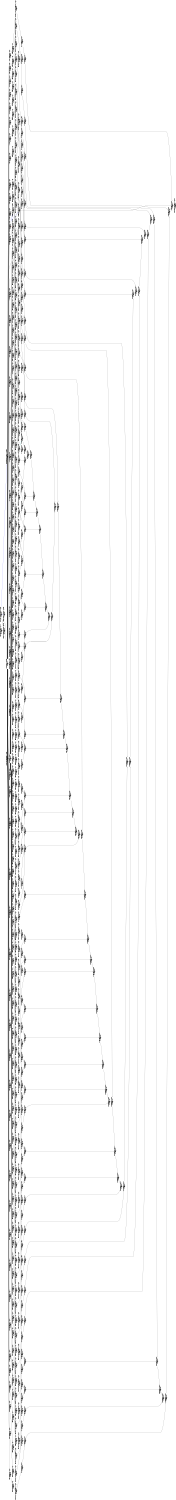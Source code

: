 digraph Region_18 {
	graph [ nslimit = "1000.0",
	orientation = landscape,
		center = true,
	page = "8.5,11",
	compound=true,
	size = "10,7.5" ] ;
"Op_513" [ fontname = "Helvetica" shape = box, color = black,  label = " STORESTART C=0x4094BB=for.cond1.preheader HyIns=STOREB,
513, ASAP=1, ALAP=58,
, TILE=-1"]
"Op_514" [ fontname = "Helvetica" shape = box, color = black,  label = " MOVC C=0x0BB=for.cond1.preheader HyIns=MOVC,
514, ASAP=0, ALAP=57,
, TILE=-1"]
"Op_406" [ fontname = "Helvetica" shape = box, color = black,  label = " LOOPSTART C=0x4094BB=for.cond1.preheader HyIns=LOADB,
406, ASAP=0, ALAP=0,
, TILE=-1"]
"Op_20511" [ fontname = "Helvetica" shape = box, color = black,  label = " LOOPEXIT C=0x2047BB=for.cond.cleanup3 HyIns=STOREB,
20511, ASAP=4, ALAP=58,
, TILE=-1"]
"Op_20512" [ fontname = "Helvetica" shape = box, color = black,  label = " MOVC C=0x1BB=for.cond.cleanup3 HyIns=MOVC,
20512, ASAP=0, ALAP=57,
, TILE=-1"]
"Op_0" [ fontname = "Helvetica" shape = box, color = black,  label = " phi i.0561 BB=for.body4 HyIns=SELECT,
0, ASAP=2, ALAP=2,
, TILE=-1"]
"Op_1" [ fontname = "Helvetica" shape = box, color = black,  label = " icmp cmp2  C=0x32BB=for.body4 HyIns=CLT,
1, ASAP=3, ALAP=57,
, TILE=-1"]
"Op_3" [ fontname = "Helvetica" shape = box, color = black,  label = " add add350  C=0x32BB=for.body4 HyIns=ADD,
3, ASAP=3, ALAP=57,
, TILE=-1"]
"Op_4" [ fontname = "Helvetica" shape = box, color = black,  label = " add add343  C=0x31BB=for.body4 HyIns=ADD,
4, ASAP=3, ALAP=52,
, TILE=-1"]
"Op_5" [ fontname = "Helvetica" shape = box, color = black,  label = " getelementptr arrayidx344  C=0x0 C=0x0BB=for.body4 HyIns=ADD,
5, ASAP=5, ALAP=54,
, TILE=-1"]
"Op_6" [ fontname = "Helvetica" shape = box, color = black,  label = " load manupa98 BB=for.body4 HyIns=LOAD,
6, ASAP=6, ALAP=55,
, TILE=-1"]
"Op_7" [ fontname = "Helvetica" shape = box, color = black,  label = " mul mul348 BB=for.body4 HyIns=MUL,
7, ASAP=8, ALAP=56,
, TILE=-1"]
"Op_8" [ fontname = "Helvetica" shape = box, color = black,  label = " add add349 BB=for.body4 HyIns=ADD,
8, ASAP=57, ALAP=57,
, TILE=-1"]
"Op_9" [ fontname = "Helvetica" shape = box, color = black,  label = " OutLoopSTORE C=0x-1 C=0x-1BB=for.body4 HyIns=STORE,
9, ASAP=58, ALAP=58,
, TILE=-1"]
"Op_10" [ fontname = "Helvetica" shape = box, color = black,  label = " add add336  C=0x30BB=for.body4 HyIns=ADD,
10, ASAP=3, ALAP=51,
, TILE=-1"]
"Op_11" [ fontname = "Helvetica" shape = box, color = black,  label = " getelementptr arrayidx337  C=0x0 C=0x0BB=for.body4 HyIns=ADD,
11, ASAP=5, ALAP=53,
, TILE=-1"]
"Op_12" [ fontname = "Helvetica" shape = box, color = black,  label = " load manupa96 BB=for.body4 HyIns=LOAD,
12, ASAP=6, ALAP=54,
, TILE=-1"]
"Op_13" [ fontname = "Helvetica" shape = box, color = black,  label = " mul mul341 BB=for.body4 HyIns=MUL,
13, ASAP=8, ALAP=55,
, TILE=-1"]
"Op_14" [ fontname = "Helvetica" shape = box, color = black,  label = " add add342 BB=for.body4 HyIns=ADD,
14, ASAP=56, ALAP=56,
, TILE=-1"]
"Op_15" [ fontname = "Helvetica" shape = box, color = black,  label = " add add329  C=0x2fBB=for.body4 HyIns=ADD,
15, ASAP=3, ALAP=50,
, TILE=-1"]
"Op_16" [ fontname = "Helvetica" shape = box, color = black,  label = " getelementptr arrayidx330  C=0x0 C=0x0BB=for.body4 HyIns=ADD,
16, ASAP=5, ALAP=52,
, TILE=-1"]
"Op_17" [ fontname = "Helvetica" shape = box, color = black,  label = " load manupa94 BB=for.body4 HyIns=LOAD,
17, ASAP=6, ALAP=53,
, TILE=-1"]
"Op_18" [ fontname = "Helvetica" shape = box, color = black,  label = " mul mul334 BB=for.body4 HyIns=MUL,
18, ASAP=8, ALAP=54,
, TILE=-1"]
"Op_19" [ fontname = "Helvetica" shape = box, color = black,  label = " add add335 BB=for.body4 HyIns=ADD,
19, ASAP=55, ALAP=55,
, TILE=-1"]
"Op_30" [ fontname = "Helvetica" shape = box, color = black,  label = " add add308  C=0x2cBB=for.body4 HyIns=ADD,
30, ASAP=3, ALAP=47,
, TILE=-1"]
"Op_20" [ fontname = "Helvetica" shape = box, color = black,  label = " add add322  C=0x2eBB=for.body4 HyIns=ADD,
20, ASAP=3, ALAP=49,
, TILE=-1"]
"Op_21" [ fontname = "Helvetica" shape = box, color = black,  label = " getelementptr arrayidx323  C=0x0 C=0x0BB=for.body4 HyIns=ADD,
21, ASAP=5, ALAP=51,
, TILE=-1"]
"Op_22" [ fontname = "Helvetica" shape = box, color = black,  label = " load manupa92 BB=for.body4 HyIns=LOAD,
22, ASAP=6, ALAP=52,
, TILE=-1"]
"Op_23" [ fontname = "Helvetica" shape = box, color = black,  label = " mul mul327 BB=for.body4 HyIns=MUL,
23, ASAP=8, ALAP=53,
, TILE=-1"]
"Op_24" [ fontname = "Helvetica" shape = box, color = black,  label = " add add328 BB=for.body4 HyIns=ADD,
24, ASAP=54, ALAP=54,
, TILE=-1"]
"Op_25" [ fontname = "Helvetica" shape = box, color = black,  label = " add add315  C=0x2dBB=for.body4 HyIns=ADD,
25, ASAP=3, ALAP=48,
, TILE=-1"]
"Op_26" [ fontname = "Helvetica" shape = box, color = black,  label = " getelementptr arrayidx316  C=0x0 C=0x0BB=for.body4 HyIns=ADD,
26, ASAP=5, ALAP=50,
, TILE=-1"]
"Op_27" [ fontname = "Helvetica" shape = box, color = black,  label = " load manupa90 BB=for.body4 HyIns=LOAD,
27, ASAP=6, ALAP=51,
, TILE=-1"]
"Op_28" [ fontname = "Helvetica" shape = box, color = black,  label = " mul mul320 BB=for.body4 HyIns=MUL,
28, ASAP=8, ALAP=52,
, TILE=-1"]
"Op_29" [ fontname = "Helvetica" shape = box, color = black,  label = " add add321 BB=for.body4 HyIns=ADD,
29, ASAP=53, ALAP=53,
, TILE=-1"]
"Op_60" [ fontname = "Helvetica" shape = box, color = black,  label = " add add266  C=0x26BB=for.body4 HyIns=ADD,
60, ASAP=3, ALAP=41,
, TILE=-1"]
"Op_61" [ fontname = "Helvetica" shape = box, color = black,  label = " getelementptr arrayidx267  C=0x0 C=0x0BB=for.body4 HyIns=ADD,
61, ASAP=5, ALAP=43,
, TILE=-1"]
"Op_62" [ fontname = "Helvetica" shape = box, color = black,  label = " load manupa76 BB=for.body4 HyIns=LOAD,
62, ASAP=6, ALAP=44,
, TILE=-1"]
"Op_31" [ fontname = "Helvetica" shape = box, color = black,  label = " getelementptr arrayidx309  C=0x0 C=0x0BB=for.body4 HyIns=ADD,
31, ASAP=5, ALAP=49,
, TILE=-1"]
"Op_32" [ fontname = "Helvetica" shape = box, color = black,  label = " load manupa88 BB=for.body4 HyIns=LOAD,
32, ASAP=6, ALAP=50,
, TILE=-1"]
"Op_33" [ fontname = "Helvetica" shape = box, color = black,  label = " mul mul313 BB=for.body4 HyIns=MUL,
33, ASAP=8, ALAP=51,
, TILE=-1"]
"Op_34" [ fontname = "Helvetica" shape = box, color = black,  label = " add add314 BB=for.body4 HyIns=ADD,
34, ASAP=52, ALAP=52,
, TILE=-1"]
"Op_35" [ fontname = "Helvetica" shape = box, color = black,  label = " add add301  C=0x2bBB=for.body4 HyIns=ADD,
35, ASAP=3, ALAP=46,
, TILE=-1"]
"Op_36" [ fontname = "Helvetica" shape = box, color = black,  label = " getelementptr arrayidx302  C=0x0 C=0x0BB=for.body4 HyIns=ADD,
36, ASAP=5, ALAP=48,
, TILE=-1"]
"Op_37" [ fontname = "Helvetica" shape = box, color = black,  label = " load manupa86 BB=for.body4 HyIns=LOAD,
37, ASAP=6, ALAP=49,
, TILE=-1"]
"Op_38" [ fontname = "Helvetica" shape = box, color = black,  label = " mul mul306 BB=for.body4 HyIns=MUL,
38, ASAP=8, ALAP=50,
, TILE=-1"]
"Op_39" [ fontname = "Helvetica" shape = box, color = black,  label = " add add307 BB=for.body4 HyIns=ADD,
39, ASAP=51, ALAP=51,
, TILE=-1"]
"Op_40" [ fontname = "Helvetica" shape = box, color = black,  label = " add add294  C=0x2aBB=for.body4 HyIns=ADD,
40, ASAP=3, ALAP=45,
, TILE=-1"]
"Op_41" [ fontname = "Helvetica" shape = box, color = black,  label = " getelementptr arrayidx295  C=0x0 C=0x0BB=for.body4 HyIns=ADD,
41, ASAP=5, ALAP=47,
, TILE=-1"]
"Op_42" [ fontname = "Helvetica" shape = box, color = black,  label = " load manupa84 BB=for.body4 HyIns=LOAD,
42, ASAP=6, ALAP=48,
, TILE=-1"]
"Op_43" [ fontname = "Helvetica" shape = box, color = black,  label = " mul mul299 BB=for.body4 HyIns=MUL,
43, ASAP=8, ALAP=49,
, TILE=-1"]
"Op_44" [ fontname = "Helvetica" shape = box, color = black,  label = " add add300 BB=for.body4 HyIns=ADD,
44, ASAP=50, ALAP=50,
, TILE=-1"]
"Op_45" [ fontname = "Helvetica" shape = box, color = black,  label = " add add287  C=0x29BB=for.body4 HyIns=ADD,
45, ASAP=3, ALAP=44,
, TILE=-1"]
"Op_46" [ fontname = "Helvetica" shape = box, color = black,  label = " getelementptr arrayidx288  C=0x0 C=0x0BB=for.body4 HyIns=ADD,
46, ASAP=5, ALAP=46,
, TILE=-1"]
"Op_47" [ fontname = "Helvetica" shape = box, color = black,  label = " load manupa82 BB=for.body4 HyIns=LOAD,
47, ASAP=6, ALAP=47,
, TILE=-1"]
"Op_48" [ fontname = "Helvetica" shape = box, color = black,  label = " mul mul292 BB=for.body4 HyIns=MUL,
48, ASAP=8, ALAP=48,
, TILE=-1"]
"Op_49" [ fontname = "Helvetica" shape = box, color = black,  label = " add add293 BB=for.body4 HyIns=ADD,
49, ASAP=49, ALAP=49,
, TILE=-1"]
"Op_50" [ fontname = "Helvetica" shape = box, color = black,  label = " add add280  C=0x28BB=for.body4 HyIns=ADD,
50, ASAP=3, ALAP=43,
, TILE=-1"]
"Op_51" [ fontname = "Helvetica" shape = box, color = black,  label = " getelementptr arrayidx281  C=0x0 C=0x0BB=for.body4 HyIns=ADD,
51, ASAP=5, ALAP=45,
, TILE=-1"]
"Op_52" [ fontname = "Helvetica" shape = box, color = black,  label = " load manupa80 BB=for.body4 HyIns=LOAD,
52, ASAP=6, ALAP=46,
, TILE=-1"]
"Op_53" [ fontname = "Helvetica" shape = box, color = black,  label = " mul mul285 BB=for.body4 HyIns=MUL,
53, ASAP=8, ALAP=47,
, TILE=-1"]
"Op_54" [ fontname = "Helvetica" shape = box, color = black,  label = " add add286 BB=for.body4 HyIns=ADD,
54, ASAP=48, ALAP=48,
, TILE=-1"]
"Op_55" [ fontname = "Helvetica" shape = box, color = black,  label = " add add273  C=0x27BB=for.body4 HyIns=ADD,
55, ASAP=3, ALAP=42,
, TILE=-1"]
"Op_56" [ fontname = "Helvetica" shape = box, color = black,  label = " getelementptr arrayidx274  C=0x0 C=0x0BB=for.body4 HyIns=ADD,
56, ASAP=5, ALAP=44,
, TILE=-1"]
"Op_57" [ fontname = "Helvetica" shape = box, color = black,  label = " load manupa78 BB=for.body4 HyIns=LOAD,
57, ASAP=6, ALAP=45,
, TILE=-1"]
"Op_58" [ fontname = "Helvetica" shape = box, color = black,  label = " mul mul278 BB=for.body4 HyIns=MUL,
58, ASAP=8, ALAP=46,
, TILE=-1"]
"Op_59" [ fontname = "Helvetica" shape = box, color = black,  label = " add add279 BB=for.body4 HyIns=ADD,
59, ASAP=47, ALAP=47,
, TILE=-1"]
"Op_110" [ fontname = "Helvetica" shape = box, color = black,  label = " add add196  C=0x1cBB=for.body4 HyIns=ADD,
110, ASAP=3, ALAP=31,
, TILE=-1"]
"Op_111" [ fontname = "Helvetica" shape = box, color = black,  label = " getelementptr arrayidx197  C=0x0 C=0x0BB=for.body4 HyIns=ADD,
111, ASAP=5, ALAP=33,
, TILE=-1"]
"Op_112" [ fontname = "Helvetica" shape = box, color = black,  label = " load manupa56 BB=for.body4 HyIns=LOAD,
112, ASAP=6, ALAP=34,
, TILE=-1"]
"Op_113" [ fontname = "Helvetica" shape = box, color = black,  label = " mul mul201 BB=for.body4 HyIns=MUL,
113, ASAP=8, ALAP=35,
, TILE=-1"]
"Op_114" [ fontname = "Helvetica" shape = box, color = black,  label = " add add202 BB=for.body4 HyIns=ADD,
114, ASAP=36, ALAP=36,
, TILE=-1"]
"Op_63" [ fontname = "Helvetica" shape = box, color = black,  label = " mul mul271 BB=for.body4 HyIns=MUL,
63, ASAP=8, ALAP=45,
, TILE=-1"]
"Op_64" [ fontname = "Helvetica" shape = box, color = black,  label = " add add272 BB=for.body4 HyIns=ADD,
64, ASAP=46, ALAP=46,
, TILE=-1"]
"Op_65" [ fontname = "Helvetica" shape = box, color = black,  label = " add add259  C=0x25BB=for.body4 HyIns=ADD,
65, ASAP=3, ALAP=40,
, TILE=-1"]
"Op_66" [ fontname = "Helvetica" shape = box, color = black,  label = " getelementptr arrayidx260  C=0x0 C=0x0BB=for.body4 HyIns=ADD,
66, ASAP=5, ALAP=42,
, TILE=-1"]
"Op_67" [ fontname = "Helvetica" shape = box, color = black,  label = " load manupa74 BB=for.body4 HyIns=LOAD,
67, ASAP=6, ALAP=43,
, TILE=-1"]
"Op_68" [ fontname = "Helvetica" shape = box, color = black,  label = " mul mul264 BB=for.body4 HyIns=MUL,
68, ASAP=8, ALAP=44,
, TILE=-1"]
"Op_69" [ fontname = "Helvetica" shape = box, color = black,  label = " add add265 BB=for.body4 HyIns=ADD,
69, ASAP=45, ALAP=45,
, TILE=-1"]
"Op_70" [ fontname = "Helvetica" shape = box, color = black,  label = " add add252  C=0x24BB=for.body4 HyIns=ADD,
70, ASAP=3, ALAP=39,
, TILE=-1"]
"Op_71" [ fontname = "Helvetica" shape = box, color = black,  label = " getelementptr arrayidx253  C=0x0 C=0x0BB=for.body4 HyIns=ADD,
71, ASAP=5, ALAP=41,
, TILE=-1"]
"Op_72" [ fontname = "Helvetica" shape = box, color = black,  label = " load manupa72 BB=for.body4 HyIns=LOAD,
72, ASAP=6, ALAP=42,
, TILE=-1"]
"Op_73" [ fontname = "Helvetica" shape = box, color = black,  label = " mul mul257 BB=for.body4 HyIns=MUL,
73, ASAP=8, ALAP=43,
, TILE=-1"]
"Op_74" [ fontname = "Helvetica" shape = box, color = black,  label = " add add258 BB=for.body4 HyIns=ADD,
74, ASAP=44, ALAP=44,
, TILE=-1"]
"Op_75" [ fontname = "Helvetica" shape = box, color = black,  label = " add add245  C=0x23BB=for.body4 HyIns=ADD,
75, ASAP=3, ALAP=38,
, TILE=-1"]
"Op_76" [ fontname = "Helvetica" shape = box, color = black,  label = " getelementptr arrayidx246  C=0x0 C=0x0BB=for.body4 HyIns=ADD,
76, ASAP=5, ALAP=40,
, TILE=-1"]
"Op_77" [ fontname = "Helvetica" shape = box, color = black,  label = " load manupa70 BB=for.body4 HyIns=LOAD,
77, ASAP=6, ALAP=41,
, TILE=-1"]
"Op_78" [ fontname = "Helvetica" shape = box, color = black,  label = " mul mul250 BB=for.body4 HyIns=MUL,
78, ASAP=8, ALAP=42,
, TILE=-1"]
"Op_79" [ fontname = "Helvetica" shape = box, color = black,  label = " add add251 BB=for.body4 HyIns=ADD,
79, ASAP=43, ALAP=43,
, TILE=-1"]
"Op_80" [ fontname = "Helvetica" shape = box, color = black,  label = " add add238  C=0x22BB=for.body4 HyIns=ADD,
80, ASAP=3, ALAP=37,
, TILE=-1"]
"Op_81" [ fontname = "Helvetica" shape = box, color = black,  label = " getelementptr arrayidx239  C=0x0 C=0x0BB=for.body4 HyIns=ADD,
81, ASAP=5, ALAP=39,
, TILE=-1"]
"Op_82" [ fontname = "Helvetica" shape = box, color = black,  label = " load manupa68 BB=for.body4 HyIns=LOAD,
82, ASAP=6, ALAP=40,
, TILE=-1"]
"Op_83" [ fontname = "Helvetica" shape = box, color = black,  label = " mul mul243 BB=for.body4 HyIns=MUL,
83, ASAP=8, ALAP=41,
, TILE=-1"]
"Op_84" [ fontname = "Helvetica" shape = box, color = black,  label = " add add244 BB=for.body4 HyIns=ADD,
84, ASAP=42, ALAP=42,
, TILE=-1"]
"Op_85" [ fontname = "Helvetica" shape = box, color = black,  label = " add add231  C=0x21BB=for.body4 HyIns=ADD,
85, ASAP=3, ALAP=36,
, TILE=-1"]
"Op_86" [ fontname = "Helvetica" shape = box, color = black,  label = " getelementptr arrayidx232  C=0x0 C=0x0BB=for.body4 HyIns=ADD,
86, ASAP=5, ALAP=38,
, TILE=-1"]
"Op_87" [ fontname = "Helvetica" shape = box, color = black,  label = " load manupa66 BB=for.body4 HyIns=LOAD,
87, ASAP=6, ALAP=39,
, TILE=-1"]
"Op_88" [ fontname = "Helvetica" shape = box, color = black,  label = " mul mul236 BB=for.body4 HyIns=MUL,
88, ASAP=8, ALAP=40,
, TILE=-1"]
"Op_89" [ fontname = "Helvetica" shape = box, color = black,  label = " add add237 BB=for.body4 HyIns=ADD,
89, ASAP=41, ALAP=41,
, TILE=-1"]
"Op_90" [ fontname = "Helvetica" shape = box, color = black,  label = " add add224  C=0x20BB=for.body4 HyIns=ADD,
90, ASAP=3, ALAP=35,
, TILE=-1"]
"Op_91" [ fontname = "Helvetica" shape = box, color = black,  label = " getelementptr arrayidx225  C=0x0 C=0x0BB=for.body4 HyIns=ADD,
91, ASAP=5, ALAP=37,
, TILE=-1"]
"Op_92" [ fontname = "Helvetica" shape = box, color = black,  label = " load manupa64 BB=for.body4 HyIns=LOAD,
92, ASAP=6, ALAP=38,
, TILE=-1"]
"Op_93" [ fontname = "Helvetica" shape = box, color = black,  label = " mul mul229 BB=for.body4 HyIns=MUL,
93, ASAP=8, ALAP=39,
, TILE=-1"]
"Op_94" [ fontname = "Helvetica" shape = box, color = black,  label = " add add230 BB=for.body4 HyIns=ADD,
94, ASAP=40, ALAP=40,
, TILE=-1"]
"Op_95" [ fontname = "Helvetica" shape = box, color = black,  label = " add add217  C=0x1fBB=for.body4 HyIns=ADD,
95, ASAP=3, ALAP=34,
, TILE=-1"]
"Op_96" [ fontname = "Helvetica" shape = box, color = black,  label = " getelementptr arrayidx218  C=0x0 C=0x0BB=for.body4 HyIns=ADD,
96, ASAP=5, ALAP=36,
, TILE=-1"]
"Op_97" [ fontname = "Helvetica" shape = box, color = black,  label = " load manupa62 BB=for.body4 HyIns=LOAD,
97, ASAP=6, ALAP=37,
, TILE=-1"]
"Op_98" [ fontname = "Helvetica" shape = box, color = black,  label = " mul mul222 BB=for.body4 HyIns=MUL,
98, ASAP=8, ALAP=38,
, TILE=-1"]
"Op_99" [ fontname = "Helvetica" shape = box, color = black,  label = " add add223 BB=for.body4 HyIns=ADD,
99, ASAP=39, ALAP=39,
, TILE=-1"]
"Op_100" [ fontname = "Helvetica" shape = box, color = black,  label = " add add210  C=0x1eBB=for.body4 HyIns=ADD,
100, ASAP=3, ALAP=33,
, TILE=-1"]
"Op_101" [ fontname = "Helvetica" shape = box, color = black,  label = " getelementptr arrayidx211  C=0x0 C=0x0BB=for.body4 HyIns=ADD,
101, ASAP=5, ALAP=35,
, TILE=-1"]
"Op_102" [ fontname = "Helvetica" shape = box, color = black,  label = " load manupa60 BB=for.body4 HyIns=LOAD,
102, ASAP=6, ALAP=36,
, TILE=-1"]
"Op_103" [ fontname = "Helvetica" shape = box, color = black,  label = " mul mul215 BB=for.body4 HyIns=MUL,
103, ASAP=8, ALAP=37,
, TILE=-1"]
"Op_104" [ fontname = "Helvetica" shape = box, color = black,  label = " add add216 BB=for.body4 HyIns=ADD,
104, ASAP=38, ALAP=38,
, TILE=-1"]
"Op_105" [ fontname = "Helvetica" shape = box, color = black,  label = " add add203  C=0x1dBB=for.body4 HyIns=ADD,
105, ASAP=3, ALAP=32,
, TILE=-1"]
"Op_106" [ fontname = "Helvetica" shape = box, color = black,  label = " getelementptr arrayidx204  C=0x0 C=0x0BB=for.body4 HyIns=ADD,
106, ASAP=5, ALAP=34,
, TILE=-1"]
"Op_107" [ fontname = "Helvetica" shape = box, color = black,  label = " load manupa58 BB=for.body4 HyIns=LOAD,
107, ASAP=6, ALAP=35,
, TILE=-1"]
"Op_108" [ fontname = "Helvetica" shape = box, color = black,  label = " mul mul208 BB=for.body4 HyIns=MUL,
108, ASAP=8, ALAP=36,
, TILE=-1"]
"Op_109" [ fontname = "Helvetica" shape = box, color = black,  label = " add add209 BB=for.body4 HyIns=ADD,
109, ASAP=37, ALAP=37,
, TILE=-1"]
"Op_220" [ fontname = "Helvetica" shape = box, color = black,  label = " add add42  C=0x6BB=for.body4 HyIns=ADD,
220, ASAP=3, ALAP=9,
, TILE=-1"]
"Op_221" [ fontname = "Helvetica" shape = box, color = black,  label = " getelementptr arrayidx43  C=0x0 C=0x0BB=for.body4 HyIns=ADD,
221, ASAP=5, ALAP=11,
, TILE=-1"]
"Op_222" [ fontname = "Helvetica" shape = box, color = black,  label = " load manupa12 BB=for.body4 HyIns=LOAD,
222, ASAP=6, ALAP=12,
, TILE=-1"]
"Op_223" [ fontname = "Helvetica" shape = box, color = black,  label = " mul mul47 BB=for.body4 HyIns=MUL,
223, ASAP=8, ALAP=13,
, TILE=-1"]
"Op_224" [ fontname = "Helvetica" shape = box, color = black,  label = " add add48 BB=for.body4 HyIns=ADD,
224, ASAP=14, ALAP=14,
, TILE=-1"]
"Op_225" [ fontname = "Helvetica" shape = box, color = black,  label = " add add35  C=0x5BB=for.body4 HyIns=ADD,
225, ASAP=3, ALAP=8,
, TILE=-1"]
"Op_226" [ fontname = "Helvetica" shape = box, color = black,  label = " getelementptr arrayidx36  C=0x0 C=0x0BB=for.body4 HyIns=ADD,
226, ASAP=5, ALAP=10,
, TILE=-1"]
"Op_227" [ fontname = "Helvetica" shape = box, color = black,  label = " load manupa10 BB=for.body4 HyIns=LOAD,
227, ASAP=6, ALAP=11,
, TILE=-1"]
"Op_228" [ fontname = "Helvetica" shape = box, color = black,  label = " mul mul40 BB=for.body4 HyIns=MUL,
228, ASAP=8, ALAP=12,
, TILE=-1"]
"Op_229" [ fontname = "Helvetica" shape = box, color = black,  label = " add add41 BB=for.body4 HyIns=ADD,
229, ASAP=13, ALAP=13,
, TILE=-1"]
"Op_115" [ fontname = "Helvetica" shape = box, color = black,  label = " add add189  C=0x1bBB=for.body4 HyIns=ADD,
115, ASAP=3, ALAP=30,
, TILE=-1"]
"Op_116" [ fontname = "Helvetica" shape = box, color = black,  label = " getelementptr arrayidx190  C=0x0 C=0x0BB=for.body4 HyIns=ADD,
116, ASAP=5, ALAP=32,
, TILE=-1"]
"Op_117" [ fontname = "Helvetica" shape = box, color = black,  label = " load manupa54 BB=for.body4 HyIns=LOAD,
117, ASAP=6, ALAP=33,
, TILE=-1"]
"Op_118" [ fontname = "Helvetica" shape = box, color = black,  label = " mul mul194 BB=for.body4 HyIns=MUL,
118, ASAP=8, ALAP=34,
, TILE=-1"]
"Op_119" [ fontname = "Helvetica" shape = box, color = black,  label = " add add195 BB=for.body4 HyIns=ADD,
119, ASAP=35, ALAP=35,
, TILE=-1"]
"Op_120" [ fontname = "Helvetica" shape = box, color = black,  label = " add add182  C=0x1aBB=for.body4 HyIns=ADD,
120, ASAP=3, ALAP=29,
, TILE=-1"]
"Op_121" [ fontname = "Helvetica" shape = box, color = black,  label = " getelementptr arrayidx183  C=0x0 C=0x0BB=for.body4 HyIns=ADD,
121, ASAP=5, ALAP=31,
, TILE=-1"]
"Op_122" [ fontname = "Helvetica" shape = box, color = black,  label = " load manupa52 BB=for.body4 HyIns=LOAD,
122, ASAP=6, ALAP=32,
, TILE=-1"]
"Op_123" [ fontname = "Helvetica" shape = box, color = black,  label = " mul mul187 BB=for.body4 HyIns=MUL,
123, ASAP=8, ALAP=33,
, TILE=-1"]
"Op_124" [ fontname = "Helvetica" shape = box, color = black,  label = " add add188 BB=for.body4 HyIns=ADD,
124, ASAP=34, ALAP=34,
, TILE=-1"]
"Op_125" [ fontname = "Helvetica" shape = box, color = black,  label = " add add175  C=0x19BB=for.body4 HyIns=ADD,
125, ASAP=3, ALAP=28,
, TILE=-1"]
"Op_126" [ fontname = "Helvetica" shape = box, color = black,  label = " getelementptr arrayidx176  C=0x0 C=0x0BB=for.body4 HyIns=ADD,
126, ASAP=5, ALAP=30,
, TILE=-1"]
"Op_127" [ fontname = "Helvetica" shape = box, color = black,  label = " load manupa50 BB=for.body4 HyIns=LOAD,
127, ASAP=6, ALAP=31,
, TILE=-1"]
"Op_128" [ fontname = "Helvetica" shape = box, color = black,  label = " mul mul180 BB=for.body4 HyIns=MUL,
128, ASAP=8, ALAP=32,
, TILE=-1"]
"Op_257" [ fontname = "Helvetica" shape = box, color = black,  label = " load manupa97 BB=for.body4 HyIns=LOAD,
257, ASAP=7, ALAP=54,
, TILE=-1"]
"Op_129" [ fontname = "Helvetica" shape = box, color = black,  label = " add add181 BB=for.body4 HyIns=ADD,
129, ASAP=33, ALAP=33,
, TILE=-1"]
"Op_130" [ fontname = "Helvetica" shape = box, color = black,  label = " add add168  C=0x18BB=for.body4 HyIns=ADD,
130, ASAP=3, ALAP=27,
, TILE=-1"]
"Op_131" [ fontname = "Helvetica" shape = box, color = black,  label = " getelementptr arrayidx169  C=0x0 C=0x0BB=for.body4 HyIns=ADD,
131, ASAP=5, ALAP=29,
, TILE=-1"]
"Op_132" [ fontname = "Helvetica" shape = box, color = black,  label = " load manupa48 BB=for.body4 HyIns=LOAD,
132, ASAP=6, ALAP=30,
, TILE=-1"]
"Op_133" [ fontname = "Helvetica" shape = box, color = black,  label = " mul mul173 BB=for.body4 HyIns=MUL,
133, ASAP=8, ALAP=31,
, TILE=-1"]
"Op_134" [ fontname = "Helvetica" shape = box, color = black,  label = " add add174 BB=for.body4 HyIns=ADD,
134, ASAP=32, ALAP=32,
, TILE=-1"]
"Op_135" [ fontname = "Helvetica" shape = box, color = black,  label = " add add161  C=0x17BB=for.body4 HyIns=ADD,
135, ASAP=3, ALAP=26,
, TILE=-1"]
"Op_136" [ fontname = "Helvetica" shape = box, color = black,  label = " getelementptr arrayidx162  C=0x0 C=0x0BB=for.body4 HyIns=ADD,
136, ASAP=5, ALAP=28,
, TILE=-1"]
"Op_137" [ fontname = "Helvetica" shape = box, color = black,  label = " load manupa46 BB=for.body4 HyIns=LOAD,
137, ASAP=6, ALAP=29,
, TILE=-1"]
"Op_138" [ fontname = "Helvetica" shape = box, color = black,  label = " mul mul166 BB=for.body4 HyIns=MUL,
138, ASAP=8, ALAP=30,
, TILE=-1"]
"Op_139" [ fontname = "Helvetica" shape = box, color = black,  label = " add add167 BB=for.body4 HyIns=ADD,
139, ASAP=31, ALAP=31,
, TILE=-1"]
"Op_140" [ fontname = "Helvetica" shape = box, color = black,  label = " add add154  C=0x16BB=for.body4 HyIns=ADD,
140, ASAP=3, ALAP=25,
, TILE=-1"]
"Op_141" [ fontname = "Helvetica" shape = box, color = black,  label = " getelementptr arrayidx155  C=0x0 C=0x0BB=for.body4 HyIns=ADD,
141, ASAP=5, ALAP=27,
, TILE=-1"]
"Op_142" [ fontname = "Helvetica" shape = box, color = black,  label = " load manupa44 BB=for.body4 HyIns=LOAD,
142, ASAP=6, ALAP=28,
, TILE=-1"]
"Op_143" [ fontname = "Helvetica" shape = box, color = black,  label = " mul mul159 BB=for.body4 HyIns=MUL,
143, ASAP=8, ALAP=29,
, TILE=-1"]
"Op_144" [ fontname = "Helvetica" shape = box, color = black,  label = " add add160 BB=for.body4 HyIns=ADD,
144, ASAP=30, ALAP=30,
, TILE=-1"]
"Op_145" [ fontname = "Helvetica" shape = box, color = black,  label = " add add147  C=0x15BB=for.body4 HyIns=ADD,
145, ASAP=3, ALAP=24,
, TILE=-1"]
"Op_146" [ fontname = "Helvetica" shape = box, color = black,  label = " getelementptr arrayidx148  C=0x0 C=0x0BB=for.body4 HyIns=ADD,
146, ASAP=5, ALAP=26,
, TILE=-1"]
"Op_147" [ fontname = "Helvetica" shape = box, color = black,  label = " load manupa42 BB=for.body4 HyIns=LOAD,
147, ASAP=6, ALAP=27,
, TILE=-1"]
"Op_148" [ fontname = "Helvetica" shape = box, color = black,  label = " mul mul152 BB=for.body4 HyIns=MUL,
148, ASAP=8, ALAP=28,
, TILE=-1"]
"Op_149" [ fontname = "Helvetica" shape = box, color = black,  label = " add add153 BB=for.body4 HyIns=ADD,
149, ASAP=29, ALAP=29,
, TILE=-1"]
"Op_150" [ fontname = "Helvetica" shape = box, color = black,  label = " add add140  C=0x14BB=for.body4 HyIns=ADD,
150, ASAP=3, ALAP=23,
, TILE=-1"]
"Op_151" [ fontname = "Helvetica" shape = box, color = black,  label = " getelementptr arrayidx141  C=0x0 C=0x0BB=for.body4 HyIns=ADD,
151, ASAP=5, ALAP=25,
, TILE=-1"]
"Op_152" [ fontname = "Helvetica" shape = box, color = black,  label = " load manupa40 BB=for.body4 HyIns=LOAD,
152, ASAP=6, ALAP=26,
, TILE=-1"]
"Op_153" [ fontname = "Helvetica" shape = box, color = black,  label = " mul mul145 BB=for.body4 HyIns=MUL,
153, ASAP=8, ALAP=27,
, TILE=-1"]
"Op_154" [ fontname = "Helvetica" shape = box, color = black,  label = " add add146 BB=for.body4 HyIns=ADD,
154, ASAP=28, ALAP=28,
, TILE=-1"]
"Op_155" [ fontname = "Helvetica" shape = box, color = black,  label = " add add133  C=0x13BB=for.body4 HyIns=ADD,
155, ASAP=3, ALAP=22,
, TILE=-1"]
"Op_156" [ fontname = "Helvetica" shape = box, color = black,  label = " getelementptr arrayidx134  C=0x0 C=0x0BB=for.body4 HyIns=ADD,
156, ASAP=5, ALAP=24,
, TILE=-1"]
"Op_157" [ fontname = "Helvetica" shape = box, color = black,  label = " load manupa38 BB=for.body4 HyIns=LOAD,
157, ASAP=6, ALAP=25,
, TILE=-1"]
"Op_158" [ fontname = "Helvetica" shape = box, color = black,  label = " mul mul138 BB=for.body4 HyIns=MUL,
158, ASAP=8, ALAP=26,
, TILE=-1"]
"Op_159" [ fontname = "Helvetica" shape = box, color = black,  label = " add add139 BB=for.body4 HyIns=ADD,
159, ASAP=27, ALAP=27,
, TILE=-1"]
"Op_160" [ fontname = "Helvetica" shape = box, color = black,  label = " add add126  C=0x12BB=for.body4 HyIns=ADD,
160, ASAP=3, ALAP=21,
, TILE=-1"]
"Op_161" [ fontname = "Helvetica" shape = box, color = black,  label = " getelementptr arrayidx127  C=0x0 C=0x0BB=for.body4 HyIns=ADD,
161, ASAP=5, ALAP=23,
, TILE=-1"]
"Op_162" [ fontname = "Helvetica" shape = box, color = black,  label = " load manupa36 BB=for.body4 HyIns=LOAD,
162, ASAP=6, ALAP=24,
, TILE=-1"]
"Op_163" [ fontname = "Helvetica" shape = box, color = black,  label = " mul mul131 BB=for.body4 HyIns=MUL,
163, ASAP=8, ALAP=25,
, TILE=-1"]
"Op_164" [ fontname = "Helvetica" shape = box, color = black,  label = " add add132 BB=for.body4 HyIns=ADD,
164, ASAP=26, ALAP=26,
, TILE=-1"]
"Op_165" [ fontname = "Helvetica" shape = box, color = black,  label = " add add119  C=0x11BB=for.body4 HyIns=ADD,
165, ASAP=3, ALAP=20,
, TILE=-1"]
"Op_166" [ fontname = "Helvetica" shape = box, color = black,  label = " getelementptr arrayidx120  C=0x0 C=0x0BB=for.body4 HyIns=ADD,
166, ASAP=5, ALAP=22,
, TILE=-1"]
"Op_167" [ fontname = "Helvetica" shape = box, color = black,  label = " load manupa34 BB=for.body4 HyIns=LOAD,
167, ASAP=6, ALAP=23,
, TILE=-1"]
"Op_168" [ fontname = "Helvetica" shape = box, color = black,  label = " mul mul124 BB=for.body4 HyIns=MUL,
168, ASAP=8, ALAP=24,
, TILE=-1"]
"Op_169" [ fontname = "Helvetica" shape = box, color = black,  label = " add add125 BB=for.body4 HyIns=ADD,
169, ASAP=25, ALAP=25,
, TILE=-1"]
"Op_170" [ fontname = "Helvetica" shape = box, color = black,  label = " add add112  C=0x10BB=for.body4 HyIns=ADD,
170, ASAP=3, ALAP=19,
, TILE=-1"]
"Op_171" [ fontname = "Helvetica" shape = box, color = black,  label = " getelementptr arrayidx113  C=0x0 C=0x0BB=for.body4 HyIns=ADD,
171, ASAP=5, ALAP=21,
, TILE=-1"]
"Op_172" [ fontname = "Helvetica" shape = box, color = black,  label = " load manupa32 BB=for.body4 HyIns=LOAD,
172, ASAP=6, ALAP=22,
, TILE=-1"]
"Op_173" [ fontname = "Helvetica" shape = box, color = black,  label = " mul mul117 BB=for.body4 HyIns=MUL,
173, ASAP=8, ALAP=23,
, TILE=-1"]
"Op_174" [ fontname = "Helvetica" shape = box, color = black,  label = " add add118 BB=for.body4 HyIns=ADD,
174, ASAP=24, ALAP=24,
, TILE=-1"]
"Op_175" [ fontname = "Helvetica" shape = box, color = black,  label = " add add105  C=0xfBB=for.body4 HyIns=ADD,
175, ASAP=3, ALAP=18,
, TILE=-1"]
"Op_176" [ fontname = "Helvetica" shape = box, color = black,  label = " getelementptr arrayidx106  C=0x0 C=0x0BB=for.body4 HyIns=ADD,
176, ASAP=5, ALAP=20,
, TILE=-1"]
"Op_177" [ fontname = "Helvetica" shape = box, color = black,  label = " load manupa30 BB=for.body4 HyIns=LOAD,
177, ASAP=6, ALAP=21,
, TILE=-1"]
"Op_178" [ fontname = "Helvetica" shape = box, color = black,  label = " mul mul110 BB=for.body4 HyIns=MUL,
178, ASAP=8, ALAP=22,
, TILE=-1"]
"Op_179" [ fontname = "Helvetica" shape = box, color = black,  label = " add add111 BB=for.body4 HyIns=ADD,
179, ASAP=23, ALAP=23,
, TILE=-1"]
"Op_180" [ fontname = "Helvetica" shape = box, color = black,  label = " add add98  C=0xeBB=for.body4 HyIns=ADD,
180, ASAP=3, ALAP=17,
, TILE=-1"]
"Op_181" [ fontname = "Helvetica" shape = box, color = black,  label = " getelementptr arrayidx99  C=0x0 C=0x0BB=for.body4 HyIns=ADD,
181, ASAP=5, ALAP=19,
, TILE=-1"]
"Op_182" [ fontname = "Helvetica" shape = box, color = black,  label = " load manupa28 BB=for.body4 HyIns=LOAD,
182, ASAP=6, ALAP=20,
, TILE=-1"]
"Op_183" [ fontname = "Helvetica" shape = box, color = black,  label = " mul mul103 BB=for.body4 HyIns=MUL,
183, ASAP=8, ALAP=21,
, TILE=-1"]
"Op_184" [ fontname = "Helvetica" shape = box, color = black,  label = " add add104 BB=for.body4 HyIns=ADD,
184, ASAP=22, ALAP=22,
, TILE=-1"]
"Op_185" [ fontname = "Helvetica" shape = box, color = black,  label = " add add91  C=0xdBB=for.body4 HyIns=ADD,
185, ASAP=3, ALAP=16,
, TILE=-1"]
"Op_186" [ fontname = "Helvetica" shape = box, color = black,  label = " getelementptr arrayidx92  C=0x0 C=0x0BB=for.body4 HyIns=ADD,
186, ASAP=5, ALAP=18,
, TILE=-1"]
"Op_187" [ fontname = "Helvetica" shape = box, color = black,  label = " load manupa26 BB=for.body4 HyIns=LOAD,
187, ASAP=6, ALAP=19,
, TILE=-1"]
"Op_188" [ fontname = "Helvetica" shape = box, color = black,  label = " mul mul96 BB=for.body4 HyIns=MUL,
188, ASAP=8, ALAP=20,
, TILE=-1"]
"Op_189" [ fontname = "Helvetica" shape = box, color = black,  label = " add add97 BB=for.body4 HyIns=ADD,
189, ASAP=21, ALAP=21,
, TILE=-1"]
"Op_190" [ fontname = "Helvetica" shape = box, color = black,  label = " add add84  C=0xcBB=for.body4 HyIns=ADD,
190, ASAP=3, ALAP=15,
, TILE=-1"]
"Op_191" [ fontname = "Helvetica" shape = box, color = black,  label = " getelementptr arrayidx85  C=0x0 C=0x0BB=for.body4 HyIns=ADD,
191, ASAP=5, ALAP=17,
, TILE=-1"]
"Op_192" [ fontname = "Helvetica" shape = box, color = black,  label = " load manupa24 BB=for.body4 HyIns=LOAD,
192, ASAP=6, ALAP=18,
, TILE=-1"]
"Op_193" [ fontname = "Helvetica" shape = box, color = black,  label = " mul mul89 BB=for.body4 HyIns=MUL,
193, ASAP=8, ALAP=19,
, TILE=-1"]
"Op_194" [ fontname = "Helvetica" shape = box, color = black,  label = " add add90 BB=for.body4 HyIns=ADD,
194, ASAP=20, ALAP=20,
, TILE=-1"]
"Op_195" [ fontname = "Helvetica" shape = box, color = black,  label = " add add77  C=0xbBB=for.body4 HyIns=ADD,
195, ASAP=3, ALAP=14,
, TILE=-1"]
"Op_196" [ fontname = "Helvetica" shape = box, color = black,  label = " getelementptr arrayidx78  C=0x0 C=0x0BB=for.body4 HyIns=ADD,
196, ASAP=5, ALAP=16,
, TILE=-1"]
"Op_197" [ fontname = "Helvetica" shape = box, color = black,  label = " load manupa22 BB=for.body4 HyIns=LOAD,
197, ASAP=6, ALAP=17,
, TILE=-1"]
"Op_198" [ fontname = "Helvetica" shape = box, color = black,  label = " mul mul82 BB=for.body4 HyIns=MUL,
198, ASAP=8, ALAP=18,
, TILE=-1"]
"Op_199" [ fontname = "Helvetica" shape = box, color = black,  label = " add add83 BB=for.body4 HyIns=ADD,
199, ASAP=19, ALAP=19,
, TILE=-1"]
"Op_200" [ fontname = "Helvetica" shape = box, color = black,  label = " add add70  C=0xaBB=for.body4 HyIns=ADD,
200, ASAP=3, ALAP=13,
, TILE=-1"]
"Op_201" [ fontname = "Helvetica" shape = box, color = black,  label = " getelementptr arrayidx71  C=0x0 C=0x0BB=for.body4 HyIns=ADD,
201, ASAP=5, ALAP=15,
, TILE=-1"]
"Op_202" [ fontname = "Helvetica" shape = box, color = black,  label = " load manupa20 BB=for.body4 HyIns=LOAD,
202, ASAP=6, ALAP=16,
, TILE=-1"]
"Op_203" [ fontname = "Helvetica" shape = box, color = black,  label = " mul mul75 BB=for.body4 HyIns=MUL,
203, ASAP=8, ALAP=17,
, TILE=-1"]
"Op_204" [ fontname = "Helvetica" shape = box, color = black,  label = " add add76 BB=for.body4 HyIns=ADD,
204, ASAP=18, ALAP=18,
, TILE=-1"]
"Op_205" [ fontname = "Helvetica" shape = box, color = black,  label = " add add63  C=0x9BB=for.body4 HyIns=ADD,
205, ASAP=3, ALAP=12,
, TILE=-1"]
"Op_206" [ fontname = "Helvetica" shape = box, color = black,  label = " getelementptr arrayidx64  C=0x0 C=0x0BB=for.body4 HyIns=ADD,
206, ASAP=5, ALAP=14,
, TILE=-1"]
"Op_207" [ fontname = "Helvetica" shape = box, color = black,  label = " load manupa18 BB=for.body4 HyIns=LOAD,
207, ASAP=6, ALAP=15,
, TILE=-1"]
"Op_208" [ fontname = "Helvetica" shape = box, color = black,  label = " mul mul68 BB=for.body4 HyIns=MUL,
208, ASAP=8, ALAP=16,
, TILE=-1"]
"Op_209" [ fontname = "Helvetica" shape = box, color = black,  label = " add add69 BB=for.body4 HyIns=ADD,
209, ASAP=17, ALAP=17,
, TILE=-1"]
"Op_210" [ fontname = "Helvetica" shape = box, color = black,  label = " add add56  C=0x8BB=for.body4 HyIns=ADD,
210, ASAP=3, ALAP=11,
, TILE=-1"]
"Op_211" [ fontname = "Helvetica" shape = box, color = black,  label = " getelementptr arrayidx57  C=0x0 C=0x0BB=for.body4 HyIns=ADD,
211, ASAP=5, ALAP=13,
, TILE=-1"]
"Op_212" [ fontname = "Helvetica" shape = box, color = black,  label = " load manupa16 BB=for.body4 HyIns=LOAD,
212, ASAP=6, ALAP=14,
, TILE=-1"]
"Op_213" [ fontname = "Helvetica" shape = box, color = black,  label = " mul mul61 BB=for.body4 HyIns=MUL,
213, ASAP=8, ALAP=15,
, TILE=-1"]
"Op_214" [ fontname = "Helvetica" shape = box, color = black,  label = " add add62 BB=for.body4 HyIns=ADD,
214, ASAP=16, ALAP=16,
, TILE=-1"]
"Op_215" [ fontname = "Helvetica" shape = box, color = black,  label = " add add49  C=0x7BB=for.body4 HyIns=ADD,
215, ASAP=3, ALAP=10,
, TILE=-1"]
"Op_216" [ fontname = "Helvetica" shape = box, color = black,  label = " getelementptr arrayidx50  C=0x0 C=0x0BB=for.body4 HyIns=ADD,
216, ASAP=5, ALAP=12,
, TILE=-1"]
"Op_217" [ fontname = "Helvetica" shape = box, color = black,  label = " load manupa14 BB=for.body4 HyIns=LOAD,
217, ASAP=6, ALAP=13,
, TILE=-1"]
"Op_218" [ fontname = "Helvetica" shape = box, color = black,  label = " mul mul54 BB=for.body4 HyIns=MUL,
218, ASAP=8, ALAP=14,
, TILE=-1"]
"Op_219" [ fontname = "Helvetica" shape = box, color = black,  label = " add add55 BB=for.body4 HyIns=ADD,
219, ASAP=15, ALAP=15,
, TILE=-1"]
"Op_422" [ fontname = "Helvetica" shape = box, color = black,  label = " GEPLEFTSHIFT C=0x2BB=for.body4 HyIns=LS,
422, ASAP=4, ALAP=42,
, TILE=-1"]
"Op_423" [ fontname = "Helvetica" shape = box, color = black,  label = " GEPLEFTSHIFT C=0x2BB=for.body4 HyIns=LS,
423, ASAP=4, ALAP=41,
, TILE=-1"]
"Op_424" [ fontname = "Helvetica" shape = box, color = black,  label = " GEPLEFTSHIFT C=0x2BB=for.body4 HyIns=LS,
424, ASAP=4, ALAP=40,
, TILE=-1"]
"Op_425" [ fontname = "Helvetica" shape = box, color = black,  label = " GEPLEFTSHIFT C=0x2BB=for.body4 HyIns=LS,
425, ASAP=4, ALAP=39,
, TILE=-1"]
"Op_426" [ fontname = "Helvetica" shape = box, color = black,  label = " GEPLEFTSHIFT C=0x2BB=for.body4 HyIns=LS,
426, ASAP=4, ALAP=38,
, TILE=-1"]
"Op_427" [ fontname = "Helvetica" shape = box, color = black,  label = " GEPLEFTSHIFT C=0x2BB=for.body4 HyIns=LS,
427, ASAP=4, ALAP=37,
, TILE=-1"]
"Op_439" [ fontname = "Helvetica" shape = box, color = black,  label = " GEPLEFTSHIFT C=0x2BB=for.body4 HyIns=LS,
439, ASAP=4, ALAP=25,
, TILE=-1"]
"Op_440" [ fontname = "Helvetica" shape = box, color = black,  label = " GEPLEFTSHIFT C=0x2BB=for.body4 HyIns=LS,
440, ASAP=4, ALAP=24,
, TILE=-1"]
"Op_441" [ fontname = "Helvetica" shape = box, color = black,  label = " GEPLEFTSHIFT C=0x2BB=for.body4 HyIns=LS,
441, ASAP=4, ALAP=23,
, TILE=-1"]
"Op_442" [ fontname = "Helvetica" shape = box, color = black,  label = " GEPLEFTSHIFT C=0x2BB=for.body4 HyIns=LS,
442, ASAP=4, ALAP=22,
, TILE=-1"]
"Op_443" [ fontname = "Helvetica" shape = box, color = black,  label = " GEPLEFTSHIFT C=0x2BB=for.body4 HyIns=LS,
443, ASAP=4, ALAP=21,
, TILE=-1"]
"Op_444" [ fontname = "Helvetica" shape = box, color = black,  label = " GEPLEFTSHIFT C=0x2BB=for.body4 HyIns=LS,
444, ASAP=4, ALAP=20,
, TILE=-1"]
"Op_445" [ fontname = "Helvetica" shape = box, color = black,  label = " GEPLEFTSHIFT C=0x2BB=for.body4 HyIns=LS,
445, ASAP=4, ALAP=19,
, TILE=-1"]
"Op_446" [ fontname = "Helvetica" shape = box, color = black,  label = " GEPLEFTSHIFT C=0x2BB=for.body4 HyIns=LS,
446, ASAP=4, ALAP=18,
, TILE=-1"]
"Op_447" [ fontname = "Helvetica" shape = box, color = black,  label = " GEPLEFTSHIFT C=0x2BB=for.body4 HyIns=LS,
447, ASAP=4, ALAP=17,
, TILE=-1"]
"Op_448" [ fontname = "Helvetica" shape = box, color = black,  label = " GEPLEFTSHIFT C=0x2BB=for.body4 HyIns=LS,
448, ASAP=4, ALAP=16,
, TILE=-1"]
"Op_449" [ fontname = "Helvetica" shape = box, color = black,  label = " GEPLEFTSHIFT C=0x2BB=for.body4 HyIns=LS,
449, ASAP=4, ALAP=15,
, TILE=-1"]
"Op_450" [ fontname = "Helvetica" shape = box, color = black,  label = " GEPLEFTSHIFT C=0x2BB=for.body4 HyIns=LS,
450, ASAP=4, ALAP=14,
, TILE=-1"]
"Op_451" [ fontname = "Helvetica" shape = box, color = black,  label = " GEPLEFTSHIFT C=0x2BB=for.body4 HyIns=LS,
451, ASAP=4, ALAP=13,
, TILE=-1"]
"Op_452" [ fontname = "Helvetica" shape = box, color = black,  label = " GEPLEFTSHIFT C=0x2BB=for.body4 HyIns=LS,
452, ASAP=4, ALAP=12,
, TILE=-1"]
"Op_230" [ fontname = "Helvetica" shape = box, color = black,  label = " add add28  C=0x4BB=for.body4 HyIns=ADD,
230, ASAP=3, ALAP=7,
, TILE=-1"]
"Op_231" [ fontname = "Helvetica" shape = box, color = black,  label = " getelementptr arrayidx29  C=0x0 C=0x0BB=for.body4 HyIns=ADD,
231, ASAP=5, ALAP=9,
, TILE=-1"]
"Op_232" [ fontname = "Helvetica" shape = box, color = black,  label = " load manupa8 BB=for.body4 HyIns=LOAD,
232, ASAP=6, ALAP=10,
, TILE=-1"]
"Op_233" [ fontname = "Helvetica" shape = box, color = black,  label = " mul mul33 BB=for.body4 HyIns=MUL,
233, ASAP=8, ALAP=11,
, TILE=-1"]
"Op_234" [ fontname = "Helvetica" shape = box, color = black,  label = " add add34 BB=for.body4 HyIns=ADD,
234, ASAP=12, ALAP=12,
, TILE=-1"]
"Op_235" [ fontname = "Helvetica" shape = box, color = black,  label = " add add21  C=0x3BB=for.body4 HyIns=ADD,
235, ASAP=3, ALAP=6,
, TILE=-1"]
"Op_236" [ fontname = "Helvetica" shape = box, color = black,  label = " getelementptr arrayidx22  C=0x0 C=0x0BB=for.body4 HyIns=ADD,
236, ASAP=5, ALAP=8,
, TILE=-1"]
"Op_237" [ fontname = "Helvetica" shape = box, color = black,  label = " load manupa6 BB=for.body4 HyIns=LOAD,
237, ASAP=6, ALAP=9,
, TILE=-1"]
"Op_238" [ fontname = "Helvetica" shape = box, color = black,  label = " mul mul26 BB=for.body4 HyIns=MUL,
238, ASAP=8, ALAP=10,
, TILE=-1"]
"Op_239" [ fontname = "Helvetica" shape = box, color = black,  label = " add add27 BB=for.body4 HyIns=ADD,
239, ASAP=11, ALAP=11,
, TILE=-1"]
"Op_240" [ fontname = "Helvetica" shape = box, color = black,  label = " add add14  C=0x2BB=for.body4 HyIns=ADD,
240, ASAP=3, ALAP=5,
, TILE=-1"]
"Op_241" [ fontname = "Helvetica" shape = box, color = black,  label = " getelementptr arrayidx15  C=0x0 C=0x0BB=for.body4 HyIns=ADD,
241, ASAP=5, ALAP=7,
, TILE=-1"]
"Op_242" [ fontname = "Helvetica" shape = box, color = black,  label = " load manupa4 BB=for.body4 HyIns=LOAD,
242, ASAP=6, ALAP=8,
, TILE=-1"]
"Op_243" [ fontname = "Helvetica" shape = box, color = black,  label = " mul mul19 BB=for.body4 HyIns=MUL,
243, ASAP=8, ALAP=9,
, TILE=-1"]
"Op_244" [ fontname = "Helvetica" shape = box, color = black,  label = " add add20 BB=for.body4 HyIns=ADD,
244, ASAP=10, ALAP=10,
, TILE=-1"]
"Op_245" [ fontname = "Helvetica" shape = box, color = black,  label = " or add7  C=0x1BB=for.body4 HyIns=OR,
245, ASAP=3, ALAP=4,
, TILE=-1"]
"Op_246" [ fontname = "Helvetica" shape = box, color = black,  label = " getelementptr arrayidx8  C=0x0 C=0x0BB=for.body4 HyIns=ADD,
246, ASAP=5, ALAP=6,
, TILE=-1"]
"Op_247" [ fontname = "Helvetica" shape = box, color = black,  label = " load manupa2 BB=for.body4 HyIns=LOAD,
247, ASAP=6, ALAP=7,
, TILE=-1"]
"Op_248" [ fontname = "Helvetica" shape = box, color = black,  label = " mul mul12 BB=for.body4 HyIns=MUL,
248, ASAP=8, ALAP=8,
, TILE=-1"]
"Op_249" [ fontname = "Helvetica" shape = box, color = black,  label = " add add13 BB=for.body4 HyIns=ADD,
249, ASAP=9, ALAP=9,
, TILE=-1"]
"Op_250" [ fontname = "Helvetica" shape = box, color = black,  label = " add add BB=for.body4 HyIns=ADD,
250, ASAP=3, ALAP=3,
, TILE=-1"]
"Op_251" [ fontname = "Helvetica" shape = box, color = black,  label = " OutLoopLOAD C=0x-1 C=0x-1BB=for.body4 HyIns=LOAD,
251, ASAP=0, ALAP=2,
, TILE=-1"]
"Op_252" [ fontname = "Helvetica" shape = box, color = black,  label = " add add346  C=0x31BB=for.body4 HyIns=ADD,
252, ASAP=4, ALAP=52,
, TILE=-1"]
"Op_253" [ fontname = "Helvetica" shape = box, color = black,  label = " getelementptr arrayidx347  C=0x0 C=0x0BB=for.body4 HyIns=ADD,
253, ASAP=6, ALAP=54,
, TILE=-1"]
"Op_254" [ fontname = "Helvetica" shape = box, color = black,  label = " load manupa99 BB=for.body4 HyIns=LOAD,
254, ASAP=7, ALAP=55,
, TILE=-1"]
"Op_255" [ fontname = "Helvetica" shape = box, color = black,  label = " add add339  C=0x30BB=for.body4 HyIns=ADD,
255, ASAP=4, ALAP=51,
, TILE=-1"]
"Op_256" [ fontname = "Helvetica" shape = box, color = black,  label = " getelementptr arrayidx340  C=0x0 C=0x0BB=for.body4 HyIns=ADD,
256, ASAP=6, ALAP=53,
, TILE=-1"]
"Op_258" [ fontname = "Helvetica" shape = box, color = black,  label = " add add332  C=0x2fBB=for.body4 HyIns=ADD,
258, ASAP=4, ALAP=50,
, TILE=-1"]
"Op_259" [ fontname = "Helvetica" shape = box, color = black,  label = " getelementptr arrayidx333  C=0x0 C=0x0BB=for.body4 HyIns=ADD,
259, ASAP=6, ALAP=52,
, TILE=-1"]
"Op_260" [ fontname = "Helvetica" shape = box, color = black,  label = " load manupa95 BB=for.body4 HyIns=LOAD,
260, ASAP=7, ALAP=53,
, TILE=-1"]
"Op_261" [ fontname = "Helvetica" shape = box, color = black,  label = " add add325  C=0x2eBB=for.body4 HyIns=ADD,
261, ASAP=4, ALAP=49,
, TILE=-1"]
"Op_262" [ fontname = "Helvetica" shape = box, color = black,  label = " getelementptr arrayidx326  C=0x0 C=0x0BB=for.body4 HyIns=ADD,
262, ASAP=6, ALAP=51,
, TILE=-1"]
"Op_263" [ fontname = "Helvetica" shape = box, color = black,  label = " load manupa93 BB=for.body4 HyIns=LOAD,
263, ASAP=7, ALAP=52,
, TILE=-1"]
"Op_264" [ fontname = "Helvetica" shape = box, color = black,  label = " add add318  C=0x2dBB=for.body4 HyIns=ADD,
264, ASAP=4, ALAP=48,
, TILE=-1"]
"Op_265" [ fontname = "Helvetica" shape = box, color = black,  label = " getelementptr arrayidx319  C=0x0 C=0x0BB=for.body4 HyIns=ADD,
265, ASAP=6, ALAP=50,
, TILE=-1"]
"Op_266" [ fontname = "Helvetica" shape = box, color = black,  label = " load manupa91 BB=for.body4 HyIns=LOAD,
266, ASAP=7, ALAP=51,
, TILE=-1"]
"Op_267" [ fontname = "Helvetica" shape = box, color = black,  label = " add add311  C=0x2cBB=for.body4 HyIns=ADD,
267, ASAP=4, ALAP=47,
, TILE=-1"]
"Op_268" [ fontname = "Helvetica" shape = box, color = black,  label = " getelementptr arrayidx312  C=0x0 C=0x0BB=for.body4 HyIns=ADD,
268, ASAP=6, ALAP=49,
, TILE=-1"]
"Op_269" [ fontname = "Helvetica" shape = box, color = black,  label = " load manupa89 BB=for.body4 HyIns=LOAD,
269, ASAP=7, ALAP=50,
, TILE=-1"]
"Op_270" [ fontname = "Helvetica" shape = box, color = black,  label = " add add304  C=0x2bBB=for.body4 HyIns=ADD,
270, ASAP=4, ALAP=46,
, TILE=-1"]
"Op_271" [ fontname = "Helvetica" shape = box, color = black,  label = " getelementptr arrayidx305  C=0x0 C=0x0BB=for.body4 HyIns=ADD,
271, ASAP=6, ALAP=48,
, TILE=-1"]
"Op_272" [ fontname = "Helvetica" shape = box, color = black,  label = " load manupa87 BB=for.body4 HyIns=LOAD,
272, ASAP=7, ALAP=49,
, TILE=-1"]
"Op_273" [ fontname = "Helvetica" shape = box, color = black,  label = " add add297  C=0x2aBB=for.body4 HyIns=ADD,
273, ASAP=4, ALAP=45,
, TILE=-1"]
"Op_274" [ fontname = "Helvetica" shape = box, color = black,  label = " getelementptr arrayidx298  C=0x0 C=0x0BB=for.body4 HyIns=ADD,
274, ASAP=6, ALAP=47,
, TILE=-1"]
"Op_275" [ fontname = "Helvetica" shape = box, color = black,  label = " load manupa85 BB=for.body4 HyIns=LOAD,
275, ASAP=7, ALAP=48,
, TILE=-1"]
"Op_276" [ fontname = "Helvetica" shape = box, color = black,  label = " add add290  C=0x29BB=for.body4 HyIns=ADD,
276, ASAP=4, ALAP=44,
, TILE=-1"]
"Op_277" [ fontname = "Helvetica" shape = box, color = black,  label = " getelementptr arrayidx291  C=0x0 C=0x0BB=for.body4 HyIns=ADD,
277, ASAP=6, ALAP=46,
, TILE=-1"]
"Op_278" [ fontname = "Helvetica" shape = box, color = black,  label = " load manupa83 BB=for.body4 HyIns=LOAD,
278, ASAP=7, ALAP=47,
, TILE=-1"]
"Op_279" [ fontname = "Helvetica" shape = box, color = black,  label = " add add283  C=0x28BB=for.body4 HyIns=ADD,
279, ASAP=4, ALAP=43,
, TILE=-1"]
"Op_280" [ fontname = "Helvetica" shape = box, color = black,  label = " getelementptr arrayidx284  C=0x0 C=0x0BB=for.body4 HyIns=ADD,
280, ASAP=6, ALAP=45,
, TILE=-1"]
"Op_281" [ fontname = "Helvetica" shape = box, color = black,  label = " load manupa81 BB=for.body4 HyIns=LOAD,
281, ASAP=7, ALAP=46,
, TILE=-1"]
"Op_282" [ fontname = "Helvetica" shape = box, color = black,  label = " add add276  C=0x27BB=for.body4 HyIns=ADD,
282, ASAP=4, ALAP=42,
, TILE=-1"]
"Op_283" [ fontname = "Helvetica" shape = box, color = black,  label = " getelementptr arrayidx277  C=0x0 C=0x0BB=for.body4 HyIns=ADD,
283, ASAP=6, ALAP=44,
, TILE=-1"]
"Op_284" [ fontname = "Helvetica" shape = box, color = black,  label = " load manupa79 BB=for.body4 HyIns=LOAD,
284, ASAP=7, ALAP=45,
, TILE=-1"]
"Op_285" [ fontname = "Helvetica" shape = box, color = black,  label = " add add269  C=0x26BB=for.body4 HyIns=ADD,
285, ASAP=4, ALAP=41,
, TILE=-1"]
"Op_286" [ fontname = "Helvetica" shape = box, color = black,  label = " getelementptr arrayidx270  C=0x0 C=0x0BB=for.body4 HyIns=ADD,
286, ASAP=6, ALAP=43,
, TILE=-1"]
"Op_287" [ fontname = "Helvetica" shape = box, color = black,  label = " load manupa77 BB=for.body4 HyIns=LOAD,
287, ASAP=7, ALAP=44,
, TILE=-1"]
"Op_288" [ fontname = "Helvetica" shape = box, color = black,  label = " add add262  C=0x25BB=for.body4 HyIns=ADD,
288, ASAP=4, ALAP=40,
, TILE=-1"]
"Op_289" [ fontname = "Helvetica" shape = box, color = black,  label = " getelementptr arrayidx263  C=0x0 C=0x0BB=for.body4 HyIns=ADD,
289, ASAP=6, ALAP=42,
, TILE=-1"]
"Op_290" [ fontname = "Helvetica" shape = box, color = black,  label = " load manupa75 BB=for.body4 HyIns=LOAD,
290, ASAP=7, ALAP=43,
, TILE=-1"]
"Op_291" [ fontname = "Helvetica" shape = box, color = black,  label = " add add255  C=0x24BB=for.body4 HyIns=ADD,
291, ASAP=4, ALAP=39,
, TILE=-1"]
"Op_292" [ fontname = "Helvetica" shape = box, color = black,  label = " getelementptr arrayidx256  C=0x0 C=0x0BB=for.body4 HyIns=ADD,
292, ASAP=6, ALAP=41,
, TILE=-1"]
"Op_293" [ fontname = "Helvetica" shape = box, color = black,  label = " load manupa73 BB=for.body4 HyIns=LOAD,
293, ASAP=7, ALAP=42,
, TILE=-1"]
"Op_294" [ fontname = "Helvetica" shape = box, color = black,  label = " add add248  C=0x23BB=for.body4 HyIns=ADD,
294, ASAP=4, ALAP=38,
, TILE=-1"]
"Op_295" [ fontname = "Helvetica" shape = box, color = black,  label = " getelementptr arrayidx249  C=0x0 C=0x0BB=for.body4 HyIns=ADD,
295, ASAP=6, ALAP=40,
, TILE=-1"]
"Op_296" [ fontname = "Helvetica" shape = box, color = black,  label = " load manupa71 BB=for.body4 HyIns=LOAD,
296, ASAP=7, ALAP=41,
, TILE=-1"]
"Op_297" [ fontname = "Helvetica" shape = box, color = black,  label = " add add241  C=0x22BB=for.body4 HyIns=ADD,
297, ASAP=4, ALAP=37,
, TILE=-1"]
"Op_298" [ fontname = "Helvetica" shape = box, color = black,  label = " getelementptr arrayidx242  C=0x0 C=0x0BB=for.body4 HyIns=ADD,
298, ASAP=6, ALAP=39,
, TILE=-1"]
"Op_299" [ fontname = "Helvetica" shape = box, color = black,  label = " load manupa69 BB=for.body4 HyIns=LOAD,
299, ASAP=7, ALAP=40,
, TILE=-1"]
"Op_300" [ fontname = "Helvetica" shape = box, color = black,  label = " add add234  C=0x21BB=for.body4 HyIns=ADD,
300, ASAP=4, ALAP=36,
, TILE=-1"]
"Op_301" [ fontname = "Helvetica" shape = box, color = black,  label = " getelementptr arrayidx235  C=0x0 C=0x0BB=for.body4 HyIns=ADD,
301, ASAP=6, ALAP=38,
, TILE=-1"]
"Op_302" [ fontname = "Helvetica" shape = box, color = black,  label = " load manupa67 BB=for.body4 HyIns=LOAD,
302, ASAP=7, ALAP=39,
, TILE=-1"]
"Op_303" [ fontname = "Helvetica" shape = box, color = black,  label = " add add227  C=0x20BB=for.body4 HyIns=ADD,
303, ASAP=4, ALAP=35,
, TILE=-1"]
"Op_304" [ fontname = "Helvetica" shape = box, color = black,  label = " getelementptr arrayidx228  C=0x0 C=0x0BB=for.body4 HyIns=ADD,
304, ASAP=6, ALAP=37,
, TILE=-1"]
"Op_305" [ fontname = "Helvetica" shape = box, color = black,  label = " load manupa65 BB=for.body4 HyIns=LOAD,
305, ASAP=7, ALAP=38,
, TILE=-1"]
"Op_306" [ fontname = "Helvetica" shape = box, color = black,  label = " add add220  C=0x1fBB=for.body4 HyIns=ADD,
306, ASAP=4, ALAP=34,
, TILE=-1"]
"Op_307" [ fontname = "Helvetica" shape = box, color = black,  label = " getelementptr arrayidx221  C=0x0 C=0x0BB=for.body4 HyIns=ADD,
307, ASAP=6, ALAP=36,
, TILE=-1"]
"Op_308" [ fontname = "Helvetica" shape = box, color = black,  label = " load manupa63 BB=for.body4 HyIns=LOAD,
308, ASAP=7, ALAP=37,
, TILE=-1"]
"Op_309" [ fontname = "Helvetica" shape = box, color = black,  label = " add add213  C=0x1eBB=for.body4 HyIns=ADD,
309, ASAP=4, ALAP=33,
, TILE=-1"]
"Op_310" [ fontname = "Helvetica" shape = box, color = black,  label = " getelementptr arrayidx214  C=0x0 C=0x0BB=for.body4 HyIns=ADD,
310, ASAP=6, ALAP=35,
, TILE=-1"]
"Op_311" [ fontname = "Helvetica" shape = box, color = black,  label = " load manupa61 BB=for.body4 HyIns=LOAD,
311, ASAP=7, ALAP=36,
, TILE=-1"]
"Op_312" [ fontname = "Helvetica" shape = box, color = black,  label = " add add206  C=0x1dBB=for.body4 HyIns=ADD,
312, ASAP=4, ALAP=32,
, TILE=-1"]
"Op_313" [ fontname = "Helvetica" shape = box, color = black,  label = " getelementptr arrayidx207  C=0x0 C=0x0BB=for.body4 HyIns=ADD,
313, ASAP=6, ALAP=34,
, TILE=-1"]
"Op_314" [ fontname = "Helvetica" shape = box, color = black,  label = " load manupa59 BB=for.body4 HyIns=LOAD,
314, ASAP=7, ALAP=35,
, TILE=-1"]
"Op_315" [ fontname = "Helvetica" shape = box, color = black,  label = " add add199  C=0x1cBB=for.body4 HyIns=ADD,
315, ASAP=4, ALAP=31,
, TILE=-1"]
"Op_316" [ fontname = "Helvetica" shape = box, color = black,  label = " getelementptr arrayidx200  C=0x0 C=0x0BB=for.body4 HyIns=ADD,
316, ASAP=6, ALAP=33,
, TILE=-1"]
"Op_317" [ fontname = "Helvetica" shape = box, color = black,  label = " load manupa57 BB=for.body4 HyIns=LOAD,
317, ASAP=7, ALAP=34,
, TILE=-1"]
"Op_318" [ fontname = "Helvetica" shape = box, color = black,  label = " add add192  C=0x1bBB=for.body4 HyIns=ADD,
318, ASAP=4, ALAP=30,
, TILE=-1"]
"Op_319" [ fontname = "Helvetica" shape = box, color = black,  label = " getelementptr arrayidx193  C=0x0 C=0x0BB=for.body4 HyIns=ADD,
319, ASAP=6, ALAP=32,
, TILE=-1"]
"Op_320" [ fontname = "Helvetica" shape = box, color = black,  label = " load manupa55 BB=for.body4 HyIns=LOAD,
320, ASAP=7, ALAP=33,
, TILE=-1"]
"Op_321" [ fontname = "Helvetica" shape = box, color = black,  label = " add add185  C=0x1aBB=for.body4 HyIns=ADD,
321, ASAP=4, ALAP=29,
, TILE=-1"]
"Op_322" [ fontname = "Helvetica" shape = box, color = black,  label = " getelementptr arrayidx186  C=0x0 C=0x0BB=for.body4 HyIns=ADD,
322, ASAP=6, ALAP=31,
, TILE=-1"]
"Op_323" [ fontname = "Helvetica" shape = box, color = black,  label = " load manupa53 BB=for.body4 HyIns=LOAD,
323, ASAP=7, ALAP=32,
, TILE=-1"]
"Op_324" [ fontname = "Helvetica" shape = box, color = black,  label = " add add178  C=0x19BB=for.body4 HyIns=ADD,
324, ASAP=4, ALAP=28,
, TILE=-1"]
"Op_325" [ fontname = "Helvetica" shape = box, color = black,  label = " getelementptr arrayidx179  C=0x0 C=0x0BB=for.body4 HyIns=ADD,
325, ASAP=6, ALAP=30,
, TILE=-1"]
"Op_326" [ fontname = "Helvetica" shape = box, color = black,  label = " load manupa51 BB=for.body4 HyIns=LOAD,
326, ASAP=7, ALAP=31,
, TILE=-1"]
"Op_327" [ fontname = "Helvetica" shape = box, color = black,  label = " add add171  C=0x18BB=for.body4 HyIns=ADD,
327, ASAP=4, ALAP=27,
, TILE=-1"]
"Op_328" [ fontname = "Helvetica" shape = box, color = black,  label = " getelementptr arrayidx172  C=0x0 C=0x0BB=for.body4 HyIns=ADD,
328, ASAP=6, ALAP=29,
, TILE=-1"]
"Op_329" [ fontname = "Helvetica" shape = box, color = black,  label = " load manupa49 BB=for.body4 HyIns=LOAD,
329, ASAP=7, ALAP=30,
, TILE=-1"]
"Op_330" [ fontname = "Helvetica" shape = box, color = black,  label = " add add164  C=0x17BB=for.body4 HyIns=ADD,
330, ASAP=4, ALAP=26,
, TILE=-1"]
"Op_331" [ fontname = "Helvetica" shape = box, color = black,  label = " getelementptr arrayidx165  C=0x0 C=0x0BB=for.body4 HyIns=ADD,
331, ASAP=6, ALAP=28,
, TILE=-1"]
"Op_332" [ fontname = "Helvetica" shape = box, color = black,  label = " load manupa47 BB=for.body4 HyIns=LOAD,
332, ASAP=7, ALAP=29,
, TILE=-1"]
"Op_333" [ fontname = "Helvetica" shape = box, color = black,  label = " add add157  C=0x16BB=for.body4 HyIns=ADD,
333, ASAP=4, ALAP=25,
, TILE=-1"]
"Op_334" [ fontname = "Helvetica" shape = box, color = black,  label = " getelementptr arrayidx158  C=0x0 C=0x0BB=for.body4 HyIns=ADD,
334, ASAP=6, ALAP=27,
, TILE=-1"]
"Op_335" [ fontname = "Helvetica" shape = box, color = black,  label = " load manupa45 BB=for.body4 HyIns=LOAD,
335, ASAP=7, ALAP=28,
, TILE=-1"]
"Op_336" [ fontname = "Helvetica" shape = box, color = black,  label = " add add150  C=0x15BB=for.body4 HyIns=ADD,
336, ASAP=4, ALAP=24,
, TILE=-1"]
"Op_337" [ fontname = "Helvetica" shape = box, color = black,  label = " getelementptr arrayidx151  C=0x0 C=0x0BB=for.body4 HyIns=ADD,
337, ASAP=6, ALAP=26,
, TILE=-1"]
"Op_338" [ fontname = "Helvetica" shape = box, color = black,  label = " load manupa43 BB=for.body4 HyIns=LOAD,
338, ASAP=7, ALAP=27,
, TILE=-1"]
"Op_339" [ fontname = "Helvetica" shape = box, color = black,  label = " add add143  C=0x14BB=for.body4 HyIns=ADD,
339, ASAP=4, ALAP=23,
, TILE=-1"]
"Op_340" [ fontname = "Helvetica" shape = box, color = black,  label = " getelementptr arrayidx144  C=0x0 C=0x0BB=for.body4 HyIns=ADD,
340, ASAP=6, ALAP=25,
, TILE=-1"]
"Op_341" [ fontname = "Helvetica" shape = box, color = black,  label = " load manupa41 BB=for.body4 HyIns=LOAD,
341, ASAP=7, ALAP=26,
, TILE=-1"]
"Op_342" [ fontname = "Helvetica" shape = box, color = black,  label = " add add136  C=0x13BB=for.body4 HyIns=ADD,
342, ASAP=4, ALAP=22,
, TILE=-1"]
"Op_343" [ fontname = "Helvetica" shape = box, color = black,  label = " getelementptr arrayidx137  C=0x0 C=0x0BB=for.body4 HyIns=ADD,
343, ASAP=6, ALAP=24,
, TILE=-1"]
"Op_344" [ fontname = "Helvetica" shape = box, color = black,  label = " load manupa39 BB=for.body4 HyIns=LOAD,
344, ASAP=7, ALAP=25,
, TILE=-1"]
"Op_345" [ fontname = "Helvetica" shape = box, color = black,  label = " add add129  C=0x12BB=for.body4 HyIns=ADD,
345, ASAP=4, ALAP=21,
, TILE=-1"]
"Op_346" [ fontname = "Helvetica" shape = box, color = black,  label = " getelementptr arrayidx130  C=0x0 C=0x0BB=for.body4 HyIns=ADD,
346, ASAP=6, ALAP=23,
, TILE=-1"]
"Op_347" [ fontname = "Helvetica" shape = box, color = black,  label = " load manupa37 BB=for.body4 HyIns=LOAD,
347, ASAP=7, ALAP=24,
, TILE=-1"]
"Op_348" [ fontname = "Helvetica" shape = box, color = black,  label = " add add122  C=0x11BB=for.body4 HyIns=ADD,
348, ASAP=4, ALAP=20,
, TILE=-1"]
"Op_349" [ fontname = "Helvetica" shape = box, color = black,  label = " getelementptr arrayidx123  C=0x0 C=0x0BB=for.body4 HyIns=ADD,
349, ASAP=6, ALAP=22,
, TILE=-1"]
"Op_350" [ fontname = "Helvetica" shape = box, color = black,  label = " load manupa35 BB=for.body4 HyIns=LOAD,
350, ASAP=7, ALAP=23,
, TILE=-1"]
"Op_351" [ fontname = "Helvetica" shape = box, color = black,  label = " add add115  C=0x10BB=for.body4 HyIns=ADD,
351, ASAP=4, ALAP=19,
, TILE=-1"]
"Op_352" [ fontname = "Helvetica" shape = box, color = black,  label = " getelementptr arrayidx116  C=0x0 C=0x0BB=for.body4 HyIns=ADD,
352, ASAP=6, ALAP=21,
, TILE=-1"]
"Op_353" [ fontname = "Helvetica" shape = box, color = black,  label = " load manupa33 BB=for.body4 HyIns=LOAD,
353, ASAP=7, ALAP=22,
, TILE=-1"]
"Op_354" [ fontname = "Helvetica" shape = box, color = black,  label = " add add108  C=0xfBB=for.body4 HyIns=ADD,
354, ASAP=4, ALAP=18,
, TILE=-1"]
"Op_355" [ fontname = "Helvetica" shape = box, color = black,  label = " getelementptr arrayidx109  C=0x0 C=0x0BB=for.body4 HyIns=ADD,
355, ASAP=6, ALAP=20,
, TILE=-1"]
"Op_356" [ fontname = "Helvetica" shape = box, color = black,  label = " load manupa31 BB=for.body4 HyIns=LOAD,
356, ASAP=7, ALAP=21,
, TILE=-1"]
"Op_357" [ fontname = "Helvetica" shape = box, color = black,  label = " add add101  C=0xeBB=for.body4 HyIns=ADD,
357, ASAP=4, ALAP=17,
, TILE=-1"]
"Op_358" [ fontname = "Helvetica" shape = box, color = black,  label = " getelementptr arrayidx102  C=0x0 C=0x0BB=for.body4 HyIns=ADD,
358, ASAP=6, ALAP=19,
, TILE=-1"]
"Op_359" [ fontname = "Helvetica" shape = box, color = black,  label = " load manupa29 BB=for.body4 HyIns=LOAD,
359, ASAP=7, ALAP=20,
, TILE=-1"]
"Op_360" [ fontname = "Helvetica" shape = box, color = black,  label = " add add94  C=0xdBB=for.body4 HyIns=ADD,
360, ASAP=4, ALAP=16,
, TILE=-1"]
"Op_361" [ fontname = "Helvetica" shape = box, color = black,  label = " getelementptr arrayidx95  C=0x0 C=0x0BB=for.body4 HyIns=ADD,
361, ASAP=6, ALAP=18,
, TILE=-1"]
"Op_362" [ fontname = "Helvetica" shape = box, color = black,  label = " load manupa27 BB=for.body4 HyIns=LOAD,
362, ASAP=7, ALAP=19,
, TILE=-1"]
"Op_363" [ fontname = "Helvetica" shape = box, color = black,  label = " add add87  C=0xcBB=for.body4 HyIns=ADD,
363, ASAP=4, ALAP=15,
, TILE=-1"]
"Op_364" [ fontname = "Helvetica" shape = box, color = black,  label = " getelementptr arrayidx88  C=0x0 C=0x0BB=for.body4 HyIns=ADD,
364, ASAP=6, ALAP=17,
, TILE=-1"]
"Op_365" [ fontname = "Helvetica" shape = box, color = black,  label = " load manupa25 BB=for.body4 HyIns=LOAD,
365, ASAP=7, ALAP=18,
, TILE=-1"]
"Op_366" [ fontname = "Helvetica" shape = box, color = black,  label = " add add80  C=0xbBB=for.body4 HyIns=ADD,
366, ASAP=4, ALAP=14,
, TILE=-1"]
"Op_367" [ fontname = "Helvetica" shape = box, color = black,  label = " getelementptr arrayidx81  C=0x0 C=0x0BB=for.body4 HyIns=ADD,
367, ASAP=6, ALAP=16,
, TILE=-1"]
"Op_368" [ fontname = "Helvetica" shape = box, color = black,  label = " load manupa23 BB=for.body4 HyIns=LOAD,
368, ASAP=7, ALAP=17,
, TILE=-1"]
"Op_369" [ fontname = "Helvetica" shape = box, color = black,  label = " add add73  C=0xaBB=for.body4 HyIns=ADD,
369, ASAP=4, ALAP=13,
, TILE=-1"]
"Op_370" [ fontname = "Helvetica" shape = box, color = black,  label = " getelementptr arrayidx74  C=0x0 C=0x0BB=for.body4 HyIns=ADD,
370, ASAP=6, ALAP=15,
, TILE=-1"]
"Op_371" [ fontname = "Helvetica" shape = box, color = black,  label = " load manupa21 BB=for.body4 HyIns=LOAD,
371, ASAP=7, ALAP=16,
, TILE=-1"]
"Op_372" [ fontname = "Helvetica" shape = box, color = black,  label = " add add66  C=0x9BB=for.body4 HyIns=ADD,
372, ASAP=4, ALAP=12,
, TILE=-1"]
"Op_373" [ fontname = "Helvetica" shape = box, color = black,  label = " getelementptr arrayidx67  C=0x0 C=0x0BB=for.body4 HyIns=ADD,
373, ASAP=6, ALAP=14,
, TILE=-1"]
"Op_374" [ fontname = "Helvetica" shape = box, color = black,  label = " load manupa19 BB=for.body4 HyIns=LOAD,
374, ASAP=7, ALAP=15,
, TILE=-1"]
"Op_375" [ fontname = "Helvetica" shape = box, color = black,  label = " add add59  C=0x8BB=for.body4 HyIns=ADD,
375, ASAP=4, ALAP=11,
, TILE=-1"]
"Op_376" [ fontname = "Helvetica" shape = box, color = black,  label = " getelementptr arrayidx60  C=0x0 C=0x0BB=for.body4 HyIns=ADD,
376, ASAP=6, ALAP=13,
, TILE=-1"]
"Op_377" [ fontname = "Helvetica" shape = box, color = black,  label = " load manupa17 BB=for.body4 HyIns=LOAD,
377, ASAP=7, ALAP=14,
, TILE=-1"]
"Op_378" [ fontname = "Helvetica" shape = box, color = black,  label = " add add52  C=0x7BB=for.body4 HyIns=ADD,
378, ASAP=4, ALAP=10,
, TILE=-1"]
"Op_379" [ fontname = "Helvetica" shape = box, color = black,  label = " getelementptr arrayidx53  C=0x0 C=0x0BB=for.body4 HyIns=ADD,
379, ASAP=6, ALAP=12,
, TILE=-1"]
"Op_380" [ fontname = "Helvetica" shape = box, color = black,  label = " load manupa15 BB=for.body4 HyIns=LOAD,
380, ASAP=7, ALAP=13,
, TILE=-1"]
"Op_381" [ fontname = "Helvetica" shape = box, color = black,  label = " add add45  C=0x6BB=for.body4 HyIns=ADD,
381, ASAP=4, ALAP=9,
, TILE=-1"]
"Op_382" [ fontname = "Helvetica" shape = box, color = black,  label = " getelementptr arrayidx46  C=0x0 C=0x0BB=for.body4 HyIns=ADD,
382, ASAP=6, ALAP=11,
, TILE=-1"]
"Op_383" [ fontname = "Helvetica" shape = box, color = black,  label = " load manupa13 BB=for.body4 HyIns=LOAD,
383, ASAP=7, ALAP=12,
, TILE=-1"]
"Op_384" [ fontname = "Helvetica" shape = box, color = black,  label = " add add38  C=0x5BB=for.body4 HyIns=ADD,
384, ASAP=4, ALAP=8,
, TILE=-1"]
"Op_385" [ fontname = "Helvetica" shape = box, color = black,  label = " getelementptr arrayidx39  C=0x0 C=0x0BB=for.body4 HyIns=ADD,
385, ASAP=6, ALAP=10,
, TILE=-1"]
"Op_386" [ fontname = "Helvetica" shape = box, color = black,  label = " load manupa11 BB=for.body4 HyIns=LOAD,
386, ASAP=7, ALAP=11,
, TILE=-1"]
"Op_387" [ fontname = "Helvetica" shape = box, color = black,  label = " add add31  C=0x4BB=for.body4 HyIns=ADD,
387, ASAP=4, ALAP=7,
, TILE=-1"]
"Op_388" [ fontname = "Helvetica" shape = box, color = black,  label = " getelementptr arrayidx32  C=0x0 C=0x0BB=for.body4 HyIns=ADD,
388, ASAP=6, ALAP=9,
, TILE=-1"]
"Op_389" [ fontname = "Helvetica" shape = box, color = black,  label = " load manupa9 BB=for.body4 HyIns=LOAD,
389, ASAP=7, ALAP=10,
, TILE=-1"]
"Op_390" [ fontname = "Helvetica" shape = box, color = black,  label = " add add24  C=0x3BB=for.body4 HyIns=ADD,
390, ASAP=4, ALAP=6,
, TILE=-1"]
"Op_391" [ fontname = "Helvetica" shape = box, color = black,  label = " getelementptr arrayidx25  C=0x0 C=0x0BB=for.body4 HyIns=ADD,
391, ASAP=6, ALAP=8,
, TILE=-1"]
"Op_392" [ fontname = "Helvetica" shape = box, color = black,  label = " load manupa7 BB=for.body4 HyIns=LOAD,
392, ASAP=7, ALAP=9,
, TILE=-1"]
"Op_393" [ fontname = "Helvetica" shape = box, color = black,  label = " add add17  C=0x2BB=for.body4 HyIns=ADD,
393, ASAP=4, ALAP=5,
, TILE=-1"]
"Op_394" [ fontname = "Helvetica" shape = box, color = black,  label = " getelementptr arrayidx18  C=0x0 C=0x0BB=for.body4 HyIns=ADD,
394, ASAP=6, ALAP=7,
, TILE=-1"]
"Op_395" [ fontname = "Helvetica" shape = box, color = black,  label = " load manupa5 BB=for.body4 HyIns=LOAD,
395, ASAP=7, ALAP=8,
, TILE=-1"]
"Op_396" [ fontname = "Helvetica" shape = box, color = black,  label = " add add10  C=0x1BB=for.body4 HyIns=ADD,
396, ASAP=4, ALAP=4,
, TILE=-1"]
"Op_397" [ fontname = "Helvetica" shape = box, color = black,  label = " getelementptr arrayidx11  C=0x0 C=0x0BB=for.body4 HyIns=ADD,
397, ASAP=6, ALAP=6,
, TILE=-1"]
"Op_398" [ fontname = "Helvetica" shape = box, color = black,  label = " load manupa3 BB=for.body4 HyIns=LOAD,
398, ASAP=7, ALAP=7,
, TILE=-1"]
"Op_399" [ fontname = "Helvetica" shape = box, color = black,  label = " getelementptr arrayidx5  C=0x0 C=0x0BB=for.body4 HyIns=ADD,
399, ASAP=5, ALAP=5,
, TILE=-1"]
"Op_400" [ fontname = "Helvetica" shape = box, color = black,  label = " load manupa1 BB=for.body4 HyIns=LOAD,
400, ASAP=6, ALAP=6,
, TILE=-1"]
"Op_401" [ fontname = "Helvetica" shape = box, color = black,  label = " mul mul BB=for.body4 HyIns=MUL,
401, ASAP=7, ALAP=7,
, TILE=-1"]
"Op_402" [ fontname = "Helvetica" shape = box, color = black,  label = " add add6 BB=for.body4 HyIns=ADD,
402, ASAP=8, ALAP=8,
, TILE=-1"]
"Op_403" [ fontname = "Helvetica" shape = box, color = black,  label = " getelementptr arrayidx  C=0x0 C=0x0BB=for.body4 HyIns=ADD,
403, ASAP=4, ALAP=5,
, TILE=-1"]
"Op_404" [ fontname = "Helvetica" shape = box, color = black,  label = " load manupa0 BB=for.body4 HyIns=LOAD,
404, ASAP=5, ALAP=6,
, TILE=-1"]
"Op_405" [ fontname = "Helvetica" shape = box, color = black,  label = " phi sum.0560 BB=for.body4 HyIns=SELECT,
405, ASAP=7, ALAP=7,
, TILE=-1"]
"Op_407" [ fontname = "Helvetica" shape = box, color = black,  label = " CMERGE C=0x0BB=for.body4,mutex={408,} HyIns=CMERGE,
407, ASAP=1, ALAP=1,
, TILE=-1"]
"Op_408" [ fontname = "Helvetica" shape = box, color = black,  label = " CMERGEBB=for.body4,mutex={407,} HyIns=CMERGE,
408, ASAP=4, ALAP=58,
, TILE=-1"]
"Op_409" [ fontname = "Helvetica" shape = box, color = black,  label = " CMERGE C=0x0BB=for.body4,mutex={410,} HyIns=CMERGE,
409, ASAP=1, ALAP=6,
, TILE=-1"]
"Op_410" [ fontname = "Helvetica" shape = box, color = black,  label = " CMERGEBB=for.body4,mutex={409,} HyIns=CMERGE,
410, ASAP=58, ALAP=58,
, TILE=-1"]
"Op_411" [ fontname = "Helvetica" shape = box, color = black,  label = " GEPLEFTSHIFT C=0x2BB=for.body4 HyIns=LS,
411, ASAP=4, ALAP=53,
, TILE=-1"]
"Op_412" [ fontname = "Helvetica" shape = box, color = black,  label = " GEPLEFTSHIFT C=0x2BB=for.body4 HyIns=LS,
412, ASAP=4, ALAP=52,
, TILE=-1"]
"Op_413" [ fontname = "Helvetica" shape = box, color = black,  label = " GEPLEFTSHIFT C=0x2BB=for.body4 HyIns=LS,
413, ASAP=4, ALAP=51,
, TILE=-1"]
"Op_414" [ fontname = "Helvetica" shape = box, color = black,  label = " GEPLEFTSHIFT C=0x2BB=for.body4 HyIns=LS,
414, ASAP=4, ALAP=50,
, TILE=-1"]
"Op_415" [ fontname = "Helvetica" shape = box, color = black,  label = " GEPLEFTSHIFT C=0x2BB=for.body4 HyIns=LS,
415, ASAP=4, ALAP=49,
, TILE=-1"]
"Op_416" [ fontname = "Helvetica" shape = box, color = black,  label = " GEPLEFTSHIFT C=0x2BB=for.body4 HyIns=LS,
416, ASAP=4, ALAP=48,
, TILE=-1"]
"Op_417" [ fontname = "Helvetica" shape = box, color = black,  label = " GEPLEFTSHIFT C=0x2BB=for.body4 HyIns=LS,
417, ASAP=4, ALAP=47,
, TILE=-1"]
"Op_418" [ fontname = "Helvetica" shape = box, color = black,  label = " GEPLEFTSHIFT C=0x2BB=for.body4 HyIns=LS,
418, ASAP=4, ALAP=46,
, TILE=-1"]
"Op_419" [ fontname = "Helvetica" shape = box, color = black,  label = " GEPLEFTSHIFT C=0x2BB=for.body4 HyIns=LS,
419, ASAP=4, ALAP=45,
, TILE=-1"]
"Op_420" [ fontname = "Helvetica" shape = box, color = black,  label = " GEPLEFTSHIFT C=0x2BB=for.body4 HyIns=LS,
420, ASAP=4, ALAP=44,
, TILE=-1"]
"Op_421" [ fontname = "Helvetica" shape = box, color = black,  label = " GEPLEFTSHIFT C=0x2BB=for.body4 HyIns=LS,
421, ASAP=4, ALAP=43,
, TILE=-1"]
"Op_428" [ fontname = "Helvetica" shape = box, color = black,  label = " GEPLEFTSHIFT C=0x2BB=for.body4 HyIns=LS,
428, ASAP=4, ALAP=36,
, TILE=-1"]
"Op_429" [ fontname = "Helvetica" shape = box, color = black,  label = " GEPLEFTSHIFT C=0x2BB=for.body4 HyIns=LS,
429, ASAP=4, ALAP=35,
, TILE=-1"]
"Op_430" [ fontname = "Helvetica" shape = box, color = black,  label = " GEPLEFTSHIFT C=0x2BB=for.body4 HyIns=LS,
430, ASAP=4, ALAP=34,
, TILE=-1"]
"Op_431" [ fontname = "Helvetica" shape = box, color = black,  label = " GEPLEFTSHIFT C=0x2BB=for.body4 HyIns=LS,
431, ASAP=4, ALAP=33,
, TILE=-1"]
"Op_432" [ fontname = "Helvetica" shape = box, color = black,  label = " GEPLEFTSHIFT C=0x2BB=for.body4 HyIns=LS,
432, ASAP=4, ALAP=32,
, TILE=-1"]
"Op_433" [ fontname = "Helvetica" shape = box, color = black,  label = " GEPLEFTSHIFT C=0x2BB=for.body4 HyIns=LS,
433, ASAP=4, ALAP=31,
, TILE=-1"]
"Op_434" [ fontname = "Helvetica" shape = box, color = black,  label = " GEPLEFTSHIFT C=0x2BB=for.body4 HyIns=LS,
434, ASAP=4, ALAP=30,
, TILE=-1"]
"Op_435" [ fontname = "Helvetica" shape = box, color = black,  label = " GEPLEFTSHIFT C=0x2BB=for.body4 HyIns=LS,
435, ASAP=4, ALAP=29,
, TILE=-1"]
"Op_436" [ fontname = "Helvetica" shape = box, color = black,  label = " GEPLEFTSHIFT C=0x2BB=for.body4 HyIns=LS,
436, ASAP=4, ALAP=28,
, TILE=-1"]
"Op_437" [ fontname = "Helvetica" shape = box, color = black,  label = " GEPLEFTSHIFT C=0x2BB=for.body4 HyIns=LS,
437, ASAP=4, ALAP=27,
, TILE=-1"]
"Op_438" [ fontname = "Helvetica" shape = box, color = black,  label = " GEPLEFTSHIFT C=0x2BB=for.body4 HyIns=LS,
438, ASAP=4, ALAP=26,
, TILE=-1"]
"Op_453" [ fontname = "Helvetica" shape = box, color = black,  label = " GEPLEFTSHIFT C=0x2BB=for.body4 HyIns=LS,
453, ASAP=4, ALAP=11,
, TILE=-1"]
"Op_454" [ fontname = "Helvetica" shape = box, color = black,  label = " GEPLEFTSHIFT C=0x2BB=for.body4 HyIns=LS,
454, ASAP=4, ALAP=10,
, TILE=-1"]
"Op_455" [ fontname = "Helvetica" shape = box, color = black,  label = " GEPLEFTSHIFT C=0x2BB=for.body4 HyIns=LS,
455, ASAP=4, ALAP=9,
, TILE=-1"]
"Op_456" [ fontname = "Helvetica" shape = box, color = black,  label = " GEPLEFTSHIFT C=0x2BB=for.body4 HyIns=LS,
456, ASAP=4, ALAP=8,
, TILE=-1"]
"Op_457" [ fontname = "Helvetica" shape = box, color = black,  label = " GEPLEFTSHIFT C=0x2BB=for.body4 HyIns=LS,
457, ASAP=4, ALAP=7,
, TILE=-1"]
"Op_458" [ fontname = "Helvetica" shape = box, color = black,  label = " GEPLEFTSHIFT C=0x2BB=for.body4 HyIns=LS,
458, ASAP=4, ALAP=6,
, TILE=-1"]
"Op_459" [ fontname = "Helvetica" shape = box, color = black,  label = " GEPLEFTSHIFT C=0x2BB=for.body4 HyIns=LS,
459, ASAP=4, ALAP=5,
, TILE=-1"]
"Op_460" [ fontname = "Helvetica" shape = box, color = black,  label = " GEPLEFTSHIFT C=0x2BB=for.body4 HyIns=LS,
460, ASAP=5, ALAP=53,
, TILE=-1"]
"Op_461" [ fontname = "Helvetica" shape = box, color = black,  label = " GEPLEFTSHIFT C=0x2BB=for.body4 HyIns=LS,
461, ASAP=5, ALAP=52,
, TILE=-1"]
"Op_462" [ fontname = "Helvetica" shape = box, color = black,  label = " GEPLEFTSHIFT C=0x2BB=for.body4 HyIns=LS,
462, ASAP=5, ALAP=51,
, TILE=-1"]
"Op_463" [ fontname = "Helvetica" shape = box, color = black,  label = " GEPLEFTSHIFT C=0x2BB=for.body4 HyIns=LS,
463, ASAP=5, ALAP=50,
, TILE=-1"]
"Op_464" [ fontname = "Helvetica" shape = box, color = black,  label = " GEPLEFTSHIFT C=0x2BB=for.body4 HyIns=LS,
464, ASAP=5, ALAP=49,
, TILE=-1"]
"Op_465" [ fontname = "Helvetica" shape = box, color = black,  label = " GEPLEFTSHIFT C=0x2BB=for.body4 HyIns=LS,
465, ASAP=5, ALAP=48,
, TILE=-1"]
"Op_466" [ fontname = "Helvetica" shape = box, color = black,  label = " GEPLEFTSHIFT C=0x2BB=for.body4 HyIns=LS,
466, ASAP=5, ALAP=47,
, TILE=-1"]
"Op_467" [ fontname = "Helvetica" shape = box, color = black,  label = " GEPLEFTSHIFT C=0x2BB=for.body4 HyIns=LS,
467, ASAP=5, ALAP=46,
, TILE=-1"]
"Op_468" [ fontname = "Helvetica" shape = box, color = black,  label = " GEPLEFTSHIFT C=0x2BB=for.body4 HyIns=LS,
468, ASAP=5, ALAP=45,
, TILE=-1"]
"Op_469" [ fontname = "Helvetica" shape = box, color = black,  label = " GEPLEFTSHIFT C=0x2BB=for.body4 HyIns=LS,
469, ASAP=5, ALAP=44,
, TILE=-1"]
"Op_470" [ fontname = "Helvetica" shape = box, color = black,  label = " GEPLEFTSHIFT C=0x2BB=for.body4 HyIns=LS,
470, ASAP=5, ALAP=43,
, TILE=-1"]
"Op_471" [ fontname = "Helvetica" shape = box, color = black,  label = " GEPLEFTSHIFT C=0x2BB=for.body4 HyIns=LS,
471, ASAP=5, ALAP=42,
, TILE=-1"]
"Op_472" [ fontname = "Helvetica" shape = box, color = black,  label = " GEPLEFTSHIFT C=0x2BB=for.body4 HyIns=LS,
472, ASAP=5, ALAP=41,
, TILE=-1"]
"Op_473" [ fontname = "Helvetica" shape = box, color = black,  label = " GEPLEFTSHIFT C=0x2BB=for.body4 HyIns=LS,
473, ASAP=5, ALAP=40,
, TILE=-1"]
"Op_474" [ fontname = "Helvetica" shape = box, color = black,  label = " GEPLEFTSHIFT C=0x2BB=for.body4 HyIns=LS,
474, ASAP=5, ALAP=39,
, TILE=-1"]
"Op_475" [ fontname = "Helvetica" shape = box, color = black,  label = " GEPLEFTSHIFT C=0x2BB=for.body4 HyIns=LS,
475, ASAP=5, ALAP=38,
, TILE=-1"]
"Op_476" [ fontname = "Helvetica" shape = box, color = black,  label = " GEPLEFTSHIFT C=0x2BB=for.body4 HyIns=LS,
476, ASAP=5, ALAP=37,
, TILE=-1"]
"Op_477" [ fontname = "Helvetica" shape = box, color = black,  label = " GEPLEFTSHIFT C=0x2BB=for.body4 HyIns=LS,
477, ASAP=5, ALAP=36,
, TILE=-1"]
"Op_478" [ fontname = "Helvetica" shape = box, color = black,  label = " GEPLEFTSHIFT C=0x2BB=for.body4 HyIns=LS,
478, ASAP=5, ALAP=35,
, TILE=-1"]
"Op_479" [ fontname = "Helvetica" shape = box, color = black,  label = " GEPLEFTSHIFT C=0x2BB=for.body4 HyIns=LS,
479, ASAP=5, ALAP=34,
, TILE=-1"]
"Op_480" [ fontname = "Helvetica" shape = box, color = black,  label = " GEPLEFTSHIFT C=0x2BB=for.body4 HyIns=LS,
480, ASAP=5, ALAP=33,
, TILE=-1"]
"Op_481" [ fontname = "Helvetica" shape = box, color = black,  label = " GEPLEFTSHIFT C=0x2BB=for.body4 HyIns=LS,
481, ASAP=5, ALAP=32,
, TILE=-1"]
"Op_482" [ fontname = "Helvetica" shape = box, color = black,  label = " GEPLEFTSHIFT C=0x2BB=for.body4 HyIns=LS,
482, ASAP=5, ALAP=31,
, TILE=-1"]
"Op_483" [ fontname = "Helvetica" shape = box, color = black,  label = " GEPLEFTSHIFT C=0x2BB=for.body4 HyIns=LS,
483, ASAP=5, ALAP=30,
, TILE=-1"]
"Op_484" [ fontname = "Helvetica" shape = box, color = black,  label = " GEPLEFTSHIFT C=0x2BB=for.body4 HyIns=LS,
484, ASAP=5, ALAP=29,
, TILE=-1"]
"Op_485" [ fontname = "Helvetica" shape = box, color = black,  label = " GEPLEFTSHIFT C=0x2BB=for.body4 HyIns=LS,
485, ASAP=5, ALAP=28,
, TILE=-1"]
"Op_486" [ fontname = "Helvetica" shape = box, color = black,  label = " GEPLEFTSHIFT C=0x2BB=for.body4 HyIns=LS,
486, ASAP=5, ALAP=27,
, TILE=-1"]
"Op_487" [ fontname = "Helvetica" shape = box, color = black,  label = " GEPLEFTSHIFT C=0x2BB=for.body4 HyIns=LS,
487, ASAP=5, ALAP=26,
, TILE=-1"]
"Op_488" [ fontname = "Helvetica" shape = box, color = black,  label = " GEPLEFTSHIFT C=0x2BB=for.body4 HyIns=LS,
488, ASAP=5, ALAP=25,
, TILE=-1"]
"Op_489" [ fontname = "Helvetica" shape = box, color = black,  label = " GEPLEFTSHIFT C=0x2BB=for.body4 HyIns=LS,
489, ASAP=5, ALAP=24,
, TILE=-1"]
"Op_490" [ fontname = "Helvetica" shape = box, color = black,  label = " GEPLEFTSHIFT C=0x2BB=for.body4 HyIns=LS,
490, ASAP=5, ALAP=23,
, TILE=-1"]
"Op_491" [ fontname = "Helvetica" shape = box, color = black,  label = " GEPLEFTSHIFT C=0x2BB=for.body4 HyIns=LS,
491, ASAP=5, ALAP=22,
, TILE=-1"]
"Op_492" [ fontname = "Helvetica" shape = box, color = black,  label = " GEPLEFTSHIFT C=0x2BB=for.body4 HyIns=LS,
492, ASAP=5, ALAP=21,
, TILE=-1"]
"Op_493" [ fontname = "Helvetica" shape = box, color = black,  label = " GEPLEFTSHIFT C=0x2BB=for.body4 HyIns=LS,
493, ASAP=5, ALAP=20,
, TILE=-1"]
"Op_494" [ fontname = "Helvetica" shape = box, color = black,  label = " GEPLEFTSHIFT C=0x2BB=for.body4 HyIns=LS,
494, ASAP=5, ALAP=19,
, TILE=-1"]
"Op_495" [ fontname = "Helvetica" shape = box, color = black,  label = " GEPLEFTSHIFT C=0x2BB=for.body4 HyIns=LS,
495, ASAP=5, ALAP=18,
, TILE=-1"]
"Op_496" [ fontname = "Helvetica" shape = box, color = black,  label = " GEPLEFTSHIFT C=0x2BB=for.body4 HyIns=LS,
496, ASAP=5, ALAP=17,
, TILE=-1"]
"Op_497" [ fontname = "Helvetica" shape = box, color = black,  label = " GEPLEFTSHIFT C=0x2BB=for.body4 HyIns=LS,
497, ASAP=5, ALAP=16,
, TILE=-1"]
"Op_498" [ fontname = "Helvetica" shape = box, color = black,  label = " GEPLEFTSHIFT C=0x2BB=for.body4 HyIns=LS,
498, ASAP=5, ALAP=15,
, TILE=-1"]
"Op_499" [ fontname = "Helvetica" shape = box, color = black,  label = " GEPLEFTSHIFT C=0x2BB=for.body4 HyIns=LS,
499, ASAP=5, ALAP=14,
, TILE=-1"]
"Op_500" [ fontname = "Helvetica" shape = box, color = black,  label = " GEPLEFTSHIFT C=0x2BB=for.body4 HyIns=LS,
500, ASAP=5, ALAP=13,
, TILE=-1"]
"Op_501" [ fontname = "Helvetica" shape = box, color = black,  label = " GEPLEFTSHIFT C=0x2BB=for.body4 HyIns=LS,
501, ASAP=5, ALAP=12,
, TILE=-1"]
"Op_502" [ fontname = "Helvetica" shape = box, color = black,  label = " GEPLEFTSHIFT C=0x2BB=for.body4 HyIns=LS,
502, ASAP=5, ALAP=11,
, TILE=-1"]
"Op_503" [ fontname = "Helvetica" shape = box, color = black,  label = " GEPLEFTSHIFT C=0x2BB=for.body4 HyIns=LS,
503, ASAP=5, ALAP=10,
, TILE=-1"]
"Op_504" [ fontname = "Helvetica" shape = box, color = black,  label = " GEPLEFTSHIFT C=0x2BB=for.body4 HyIns=LS,
504, ASAP=5, ALAP=9,
, TILE=-1"]
"Op_505" [ fontname = "Helvetica" shape = box, color = black,  label = " GEPLEFTSHIFT C=0x2BB=for.body4 HyIns=LS,
505, ASAP=5, ALAP=8,
, TILE=-1"]
"Op_506" [ fontname = "Helvetica" shape = box, color = black,  label = " GEPLEFTSHIFT C=0x2BB=for.body4 HyIns=LS,
506, ASAP=5, ALAP=7,
, TILE=-1"]
"Op_507" [ fontname = "Helvetica" shape = box, color = black,  label = " GEPLEFTSHIFT C=0x2BB=for.body4 HyIns=LS,
507, ASAP=5, ALAP=6,
, TILE=-1"]
"Op_508" [ fontname = "Helvetica" shape = box, color = black,  label = " GEPLEFTSHIFT C=0x2BB=for.body4 HyIns=LS,
508, ASAP=5, ALAP=5,
, TILE=-1"]
"Op_509" [ fontname = "Helvetica" shape = box, color = black,  label = " GEPLEFTSHIFT C=0x2BB=for.body4 HyIns=LS,
509, ASAP=4, ALAP=4,
, TILE=-1"]
"Op_510" [ fontname = "Helvetica" shape = box, color = black,  label = " GEPLEFTSHIFT C=0x2BB=for.body4 HyIns=LS,
510, ASAP=3, ALAP=4,
, TILE=-1"]
"Op_0" -> "Op_1" [style = bold, color = black];
"Op_0" -> "Op_3" [style = bold, color = black];
"Op_0" -> "Op_4" [style = bold, color = black];
"Op_0" -> "Op_10" [style = bold, color = black];
"Op_0" -> "Op_15" [style = bold, color = black];
"Op_0" -> "Op_20" [style = bold, color = black];
"Op_0" -> "Op_25" [style = bold, color = black];
"Op_0" -> "Op_30" [style = bold, color = black];
"Op_0" -> "Op_35" [style = bold, color = black];
"Op_0" -> "Op_40" [style = bold, color = black];
"Op_0" -> "Op_45" [style = bold, color = black];
"Op_0" -> "Op_50" [style = bold, color = black];
"Op_0" -> "Op_55" [style = bold, color = black];
"Op_0" -> "Op_60" [style = bold, color = black];
"Op_0" -> "Op_65" [style = bold, color = black];
"Op_0" -> "Op_70" [style = bold, color = black];
"Op_0" -> "Op_75" [style = bold, color = black];
"Op_0" -> "Op_80" [style = bold, color = black];
"Op_0" -> "Op_85" [style = bold, color = black];
"Op_0" -> "Op_90" [style = bold, color = black];
"Op_0" -> "Op_95" [style = bold, color = black];
"Op_0" -> "Op_100" [style = bold, color = black];
"Op_0" -> "Op_105" [style = bold, color = black];
"Op_0" -> "Op_110" [style = bold, color = black];
"Op_0" -> "Op_115" [style = bold, color = black];
"Op_0" -> "Op_120" [style = bold, color = black];
"Op_0" -> "Op_125" [style = bold, color = black];
"Op_0" -> "Op_130" [style = bold, color = black];
"Op_0" -> "Op_135" [style = bold, color = black];
"Op_0" -> "Op_140" [style = bold, color = black];
"Op_0" -> "Op_145" [style = bold, color = black];
"Op_0" -> "Op_150" [style = bold, color = black];
"Op_0" -> "Op_155" [style = bold, color = black];
"Op_0" -> "Op_160" [style = bold, color = black];
"Op_0" -> "Op_165" [style = bold, color = black];
"Op_0" -> "Op_170" [style = bold, color = black];
"Op_0" -> "Op_175" [style = bold, color = black];
"Op_0" -> "Op_180" [style = bold, color = black];
"Op_0" -> "Op_185" [style = bold, color = black];
"Op_0" -> "Op_190" [style = bold, color = black];
"Op_0" -> "Op_195" [style = bold, color = black];
"Op_0" -> "Op_200" [style = bold, color = black];
"Op_0" -> "Op_205" [style = bold, color = black];
"Op_0" -> "Op_210" [style = bold, color = black];
"Op_0" -> "Op_215" [style = bold, color = black];
"Op_0" -> "Op_220" [style = bold, color = black];
"Op_0" -> "Op_225" [style = bold, color = black];
"Op_0" -> "Op_230" [style = bold, color = black];
"Op_0" -> "Op_235" [style = bold, color = black];
"Op_0" -> "Op_240" [style = bold, color = black];
"Op_0" -> "Op_245" [style = bold, color = black];
"Op_0" -> "Op_250" [style = bold, color = black];
"Op_0" -> "Op_510" [style = bold, color = black];
"Op_1" -> "Op_408" [style = bold, color = blue];
"Op_1" -> "Op_410" [style = bold, color = blue];
"Op_1" -> "Op_20511" [style = bold, color = red];
"Op_3" -> "Op_408" [style = bold, color = black];
"Op_4" -> "Op_411" [style = bold, color = black];
"Op_5" -> "Op_6" [style = bold, color = black];
"Op_6" -> "Op_7" [style = bold, color = black];
"Op_7" -> "Op_8" [style = bold, color = black];
"Op_8" -> "Op_9" [style = bold, color = black];
"Op_8" -> "Op_410" [style = bold, color = black];
"Op_10" -> "Op_412" [style = bold, color = black];
"Op_11" -> "Op_12" [style = bold, color = black];
"Op_12" -> "Op_13" [style = bold, color = black];
"Op_13" -> "Op_14" [style = bold, color = black];
"Op_14" -> "Op_8" [style = bold, color = black];
"Op_15" -> "Op_413" [style = bold, color = black];
"Op_16" -> "Op_17" [style = bold, color = black];
"Op_17" -> "Op_18" [style = bold, color = black];
"Op_18" -> "Op_19" [style = bold, color = black];
"Op_19" -> "Op_14" [style = bold, color = black];
"Op_20" -> "Op_414" [style = bold, color = black];
"Op_21" -> "Op_22" [style = bold, color = black];
"Op_22" -> "Op_23" [style = bold, color = black];
"Op_23" -> "Op_24" [style = bold, color = black];
"Op_24" -> "Op_19" [style = bold, color = black];
"Op_25" -> "Op_415" [style = bold, color = black];
"Op_26" -> "Op_27" [style = bold, color = black];
"Op_27" -> "Op_28" [style = bold, color = black];
"Op_28" -> "Op_29" [style = bold, color = black];
"Op_29" -> "Op_24" [style = bold, color = black];
"Op_30" -> "Op_416" [style = bold, color = black];
"Op_31" -> "Op_32" [style = bold, color = black];
"Op_32" -> "Op_33" [style = bold, color = black];
"Op_33" -> "Op_34" [style = bold, color = black];
"Op_34" -> "Op_29" [style = bold, color = black];
"Op_35" -> "Op_417" [style = bold, color = black];
"Op_36" -> "Op_37" [style = bold, color = black];
"Op_37" -> "Op_38" [style = bold, color = black];
"Op_38" -> "Op_39" [style = bold, color = black];
"Op_39" -> "Op_34" [style = bold, color = black];
"Op_40" -> "Op_418" [style = bold, color = black];
"Op_41" -> "Op_42" [style = bold, color = black];
"Op_42" -> "Op_43" [style = bold, color = black];
"Op_43" -> "Op_44" [style = bold, color = black];
"Op_44" -> "Op_39" [style = bold, color = black];
"Op_45" -> "Op_419" [style = bold, color = black];
"Op_46" -> "Op_47" [style = bold, color = black];
"Op_47" -> "Op_48" [style = bold, color = black];
"Op_48" -> "Op_49" [style = bold, color = black];
"Op_49" -> "Op_44" [style = bold, color = black];
"Op_50" -> "Op_420" [style = bold, color = black];
"Op_51" -> "Op_52" [style = bold, color = black];
"Op_52" -> "Op_53" [style = bold, color = black];
"Op_53" -> "Op_54" [style = bold, color = black];
"Op_54" -> "Op_49" [style = bold, color = black];
"Op_55" -> "Op_421" [style = bold, color = black];
"Op_56" -> "Op_57" [style = bold, color = black];
"Op_57" -> "Op_58" [style = bold, color = black];
"Op_58" -> "Op_59" [style = bold, color = black];
"Op_59" -> "Op_54" [style = bold, color = black];
"Op_60" -> "Op_422" [style = bold, color = black];
"Op_61" -> "Op_62" [style = bold, color = black];
"Op_62" -> "Op_63" [style = bold, color = black];
"Op_63" -> "Op_64" [style = bold, color = black];
"Op_64" -> "Op_59" [style = bold, color = black];
"Op_65" -> "Op_423" [style = bold, color = black];
"Op_66" -> "Op_67" [style = bold, color = black];
"Op_67" -> "Op_68" [style = bold, color = black];
"Op_68" -> "Op_69" [style = bold, color = black];
"Op_69" -> "Op_64" [style = bold, color = black];
"Op_70" -> "Op_424" [style = bold, color = black];
"Op_71" -> "Op_72" [style = bold, color = black];
"Op_72" -> "Op_73" [style = bold, color = black];
"Op_73" -> "Op_74" [style = bold, color = black];
"Op_74" -> "Op_69" [style = bold, color = black];
"Op_75" -> "Op_425" [style = bold, color = black];
"Op_76" -> "Op_77" [style = bold, color = black];
"Op_77" -> "Op_78" [style = bold, color = black];
"Op_78" -> "Op_79" [style = bold, color = black];
"Op_79" -> "Op_74" [style = bold, color = black];
"Op_80" -> "Op_426" [style = bold, color = black];
"Op_81" -> "Op_82" [style = bold, color = black];
"Op_82" -> "Op_83" [style = bold, color = black];
"Op_83" -> "Op_84" [style = bold, color = black];
"Op_84" -> "Op_79" [style = bold, color = black];
"Op_85" -> "Op_427" [style = bold, color = black];
"Op_86" -> "Op_87" [style = bold, color = black];
"Op_87" -> "Op_88" [style = bold, color = black];
"Op_88" -> "Op_89" [style = bold, color = black];
"Op_89" -> "Op_84" [style = bold, color = black];
"Op_90" -> "Op_428" [style = bold, color = black];
"Op_91" -> "Op_92" [style = bold, color = black];
"Op_92" -> "Op_93" [style = bold, color = black];
"Op_93" -> "Op_94" [style = bold, color = black];
"Op_94" -> "Op_89" [style = bold, color = black];
"Op_95" -> "Op_429" [style = bold, color = black];
"Op_96" -> "Op_97" [style = bold, color = black];
"Op_97" -> "Op_98" [style = bold, color = black];
"Op_98" -> "Op_99" [style = bold, color = black];
"Op_99" -> "Op_94" [style = bold, color = black];
"Op_100" -> "Op_430" [style = bold, color = black];
"Op_101" -> "Op_102" [style = bold, color = black];
"Op_102" -> "Op_103" [style = bold, color = black];
"Op_103" -> "Op_104" [style = bold, color = black];
"Op_104" -> "Op_99" [style = bold, color = black];
"Op_105" -> "Op_431" [style = bold, color = black];
"Op_106" -> "Op_107" [style = bold, color = black];
"Op_107" -> "Op_108" [style = bold, color = black];
"Op_108" -> "Op_109" [style = bold, color = black];
"Op_109" -> "Op_104" [style = bold, color = black];
"Op_110" -> "Op_432" [style = bold, color = black];
"Op_111" -> "Op_112" [style = bold, color = black];
"Op_112" -> "Op_113" [style = bold, color = black];
"Op_113" -> "Op_114" [style = bold, color = black];
"Op_114" -> "Op_109" [style = bold, color = black];
"Op_115" -> "Op_433" [style = bold, color = black];
"Op_116" -> "Op_117" [style = bold, color = black];
"Op_117" -> "Op_118" [style = bold, color = black];
"Op_118" -> "Op_119" [style = bold, color = black];
"Op_119" -> "Op_114" [style = bold, color = black];
"Op_120" -> "Op_434" [style = bold, color = black];
"Op_121" -> "Op_122" [style = bold, color = black];
"Op_122" -> "Op_123" [style = bold, color = black];
"Op_123" -> "Op_124" [style = bold, color = black];
"Op_124" -> "Op_119" [style = bold, color = black];
"Op_125" -> "Op_435" [style = bold, color = black];
"Op_126" -> "Op_127" [style = bold, color = black];
"Op_127" -> "Op_128" [style = bold, color = black];
"Op_128" -> "Op_129" [style = bold, color = black];
"Op_129" -> "Op_124" [style = bold, color = black];
"Op_130" -> "Op_436" [style = bold, color = black];
"Op_131" -> "Op_132" [style = bold, color = black];
"Op_132" -> "Op_133" [style = bold, color = black];
"Op_133" -> "Op_134" [style = bold, color = black];
"Op_134" -> "Op_129" [style = bold, color = black];
"Op_135" -> "Op_437" [style = bold, color = black];
"Op_136" -> "Op_137" [style = bold, color = black];
"Op_137" -> "Op_138" [style = bold, color = black];
"Op_138" -> "Op_139" [style = bold, color = black];
"Op_139" -> "Op_134" [style = bold, color = black];
"Op_140" -> "Op_438" [style = bold, color = black];
"Op_141" -> "Op_142" [style = bold, color = black];
"Op_142" -> "Op_143" [style = bold, color = black];
"Op_143" -> "Op_144" [style = bold, color = black];
"Op_144" -> "Op_139" [style = bold, color = black];
"Op_145" -> "Op_439" [style = bold, color = black];
"Op_146" -> "Op_147" [style = bold, color = black];
"Op_147" -> "Op_148" [style = bold, color = black];
"Op_148" -> "Op_149" [style = bold, color = black];
"Op_149" -> "Op_144" [style = bold, color = black];
"Op_150" -> "Op_440" [style = bold, color = black];
"Op_151" -> "Op_152" [style = bold, color = black];
"Op_152" -> "Op_153" [style = bold, color = black];
"Op_153" -> "Op_154" [style = bold, color = black];
"Op_154" -> "Op_149" [style = bold, color = black];
"Op_155" -> "Op_441" [style = bold, color = black];
"Op_156" -> "Op_157" [style = bold, color = black];
"Op_157" -> "Op_158" [style = bold, color = black];
"Op_158" -> "Op_159" [style = bold, color = black];
"Op_159" -> "Op_154" [style = bold, color = black];
"Op_160" -> "Op_442" [style = bold, color = black];
"Op_161" -> "Op_162" [style = bold, color = black];
"Op_162" -> "Op_163" [style = bold, color = black];
"Op_163" -> "Op_164" [style = bold, color = black];
"Op_164" -> "Op_159" [style = bold, color = black];
"Op_165" -> "Op_443" [style = bold, color = black];
"Op_166" -> "Op_167" [style = bold, color = black];
"Op_167" -> "Op_168" [style = bold, color = black];
"Op_168" -> "Op_169" [style = bold, color = black];
"Op_169" -> "Op_164" [style = bold, color = black];
"Op_170" -> "Op_444" [style = bold, color = black];
"Op_171" -> "Op_172" [style = bold, color = black];
"Op_172" -> "Op_173" [style = bold, color = black];
"Op_173" -> "Op_174" [style = bold, color = black];
"Op_174" -> "Op_169" [style = bold, color = black];
"Op_175" -> "Op_445" [style = bold, color = black];
"Op_176" -> "Op_177" [style = bold, color = black];
"Op_177" -> "Op_178" [style = bold, color = black];
"Op_178" -> "Op_179" [style = bold, color = black];
"Op_179" -> "Op_174" [style = bold, color = black];
"Op_180" -> "Op_446" [style = bold, color = black];
"Op_181" -> "Op_182" [style = bold, color = black];
"Op_182" -> "Op_183" [style = bold, color = black];
"Op_183" -> "Op_184" [style = bold, color = black];
"Op_184" -> "Op_179" [style = bold, color = black];
"Op_185" -> "Op_447" [style = bold, color = black];
"Op_186" -> "Op_187" [style = bold, color = black];
"Op_187" -> "Op_188" [style = bold, color = black];
"Op_188" -> "Op_189" [style = bold, color = black];
"Op_189" -> "Op_184" [style = bold, color = black];
"Op_190" -> "Op_448" [style = bold, color = black];
"Op_191" -> "Op_192" [style = bold, color = black];
"Op_192" -> "Op_193" [style = bold, color = black];
"Op_193" -> "Op_194" [style = bold, color = black];
"Op_194" -> "Op_189" [style = bold, color = black];
"Op_195" -> "Op_449" [style = bold, color = black];
"Op_196" -> "Op_197" [style = bold, color = black];
"Op_197" -> "Op_198" [style = bold, color = black];
"Op_198" -> "Op_199" [style = bold, color = black];
"Op_199" -> "Op_194" [style = bold, color = black];
"Op_200" -> "Op_450" [style = bold, color = black];
"Op_201" -> "Op_202" [style = bold, color = black];
"Op_202" -> "Op_203" [style = bold, color = black];
"Op_203" -> "Op_204" [style = bold, color = black];
"Op_204" -> "Op_199" [style = bold, color = black];
"Op_205" -> "Op_451" [style = bold, color = black];
"Op_206" -> "Op_207" [style = bold, color = black];
"Op_207" -> "Op_208" [style = bold, color = black];
"Op_208" -> "Op_209" [style = bold, color = black];
"Op_209" -> "Op_204" [style = bold, color = black];
"Op_210" -> "Op_452" [style = bold, color = black];
"Op_211" -> "Op_212" [style = bold, color = black];
"Op_212" -> "Op_213" [style = bold, color = black];
"Op_213" -> "Op_214" [style = bold, color = black];
"Op_214" -> "Op_209" [style = bold, color = black];
"Op_215" -> "Op_453" [style = bold, color = black];
"Op_216" -> "Op_217" [style = bold, color = black];
"Op_217" -> "Op_218" [style = bold, color = black];
"Op_218" -> "Op_219" [style = bold, color = black];
"Op_219" -> "Op_214" [style = bold, color = black];
"Op_220" -> "Op_454" [style = bold, color = black];
"Op_221" -> "Op_222" [style = bold, color = black];
"Op_222" -> "Op_223" [style = bold, color = black];
"Op_223" -> "Op_224" [style = bold, color = black];
"Op_224" -> "Op_219" [style = bold, color = black];
"Op_225" -> "Op_455" [style = bold, color = black];
"Op_226" -> "Op_227" [style = bold, color = black];
"Op_227" -> "Op_228" [style = bold, color = black];
"Op_228" -> "Op_229" [style = bold, color = black];
"Op_229" -> "Op_224" [style = bold, color = black];
"Op_230" -> "Op_456" [style = bold, color = black];
"Op_231" -> "Op_232" [style = bold, color = black];
"Op_232" -> "Op_233" [style = bold, color = black];
"Op_233" -> "Op_234" [style = bold, color = black];
"Op_234" -> "Op_229" [style = bold, color = black];
"Op_235" -> "Op_457" [style = bold, color = black];
"Op_236" -> "Op_237" [style = bold, color = black];
"Op_237" -> "Op_238" [style = bold, color = black];
"Op_238" -> "Op_239" [style = bold, color = black];
"Op_239" -> "Op_234" [style = bold, color = black];
"Op_240" -> "Op_458" [style = bold, color = black];
"Op_241" -> "Op_242" [style = bold, color = black];
"Op_242" -> "Op_243" [style = bold, color = black];
"Op_243" -> "Op_244" [style = bold, color = black];
"Op_244" -> "Op_239" [style = bold, color = black];
"Op_245" -> "Op_459" [style = bold, color = black];
"Op_246" -> "Op_247" [style = bold, color = black];
"Op_247" -> "Op_248" [style = bold, color = black];
"Op_248" -> "Op_249" [style = bold, color = black];
"Op_249" -> "Op_244" [style = bold, color = black];
"Op_250" -> "Op_252" [style = bold, color = black];
"Op_250" -> "Op_255" [style = bold, color = black];
"Op_250" -> "Op_258" [style = bold, color = black];
"Op_250" -> "Op_261" [style = bold, color = black];
"Op_250" -> "Op_264" [style = bold, color = black];
"Op_250" -> "Op_267" [style = bold, color = black];
"Op_250" -> "Op_270" [style = bold, color = black];
"Op_250" -> "Op_273" [style = bold, color = black];
"Op_250" -> "Op_276" [style = bold, color = black];
"Op_250" -> "Op_279" [style = bold, color = black];
"Op_250" -> "Op_282" [style = bold, color = black];
"Op_250" -> "Op_285" [style = bold, color = black];
"Op_250" -> "Op_288" [style = bold, color = black];
"Op_250" -> "Op_291" [style = bold, color = black];
"Op_250" -> "Op_294" [style = bold, color = black];
"Op_250" -> "Op_297" [style = bold, color = black];
"Op_250" -> "Op_300" [style = bold, color = black];
"Op_250" -> "Op_303" [style = bold, color = black];
"Op_250" -> "Op_306" [style = bold, color = black];
"Op_250" -> "Op_309" [style = bold, color = black];
"Op_250" -> "Op_312" [style = bold, color = black];
"Op_250" -> "Op_315" [style = bold, color = black];
"Op_250" -> "Op_318" [style = bold, color = black];
"Op_250" -> "Op_321" [style = bold, color = black];
"Op_250" -> "Op_324" [style = bold, color = black];
"Op_250" -> "Op_327" [style = bold, color = black];
"Op_250" -> "Op_330" [style = bold, color = black];
"Op_250" -> "Op_333" [style = bold, color = black];
"Op_250" -> "Op_336" [style = bold, color = black];
"Op_250" -> "Op_339" [style = bold, color = black];
"Op_250" -> "Op_342" [style = bold, color = black];
"Op_250" -> "Op_345" [style = bold, color = black];
"Op_250" -> "Op_348" [style = bold, color = black];
"Op_250" -> "Op_351" [style = bold, color = black];
"Op_250" -> "Op_354" [style = bold, color = black];
"Op_250" -> "Op_357" [style = bold, color = black];
"Op_250" -> "Op_360" [style = bold, color = black];
"Op_250" -> "Op_363" [style = bold, color = black];
"Op_250" -> "Op_366" [style = bold, color = black];
"Op_250" -> "Op_369" [style = bold, color = black];
"Op_250" -> "Op_372" [style = bold, color = black];
"Op_250" -> "Op_375" [style = bold, color = black];
"Op_250" -> "Op_378" [style = bold, color = black];
"Op_250" -> "Op_381" [style = bold, color = black];
"Op_250" -> "Op_384" [style = bold, color = black];
"Op_250" -> "Op_387" [style = bold, color = black];
"Op_250" -> "Op_390" [style = bold, color = black];
"Op_250" -> "Op_393" [style = bold, color = black];
"Op_250" -> "Op_396" [style = bold, color = black];
"Op_250" -> "Op_509" [style = bold, color = black];
"Op_251" -> "Op_250" [style = bold, color = black];
"Op_252" -> "Op_460" [style = bold, color = black];
"Op_253" -> "Op_254" [style = bold, color = black];
"Op_254" -> "Op_7" [style = bold, color = black];
"Op_255" -> "Op_461" [style = bold, color = black];
"Op_256" -> "Op_257" [style = bold, color = black];
"Op_257" -> "Op_13" [style = bold, color = black];
"Op_258" -> "Op_462" [style = bold, color = black];
"Op_259" -> "Op_260" [style = bold, color = black];
"Op_260" -> "Op_18" [style = bold, color = black];
"Op_261" -> "Op_463" [style = bold, color = black];
"Op_262" -> "Op_263" [style = bold, color = black];
"Op_263" -> "Op_23" [style = bold, color = black];
"Op_264" -> "Op_464" [style = bold, color = black];
"Op_265" -> "Op_266" [style = bold, color = black];
"Op_266" -> "Op_28" [style = bold, color = black];
"Op_267" -> "Op_465" [style = bold, color = black];
"Op_268" -> "Op_269" [style = bold, color = black];
"Op_269" -> "Op_33" [style = bold, color = black];
"Op_270" -> "Op_466" [style = bold, color = black];
"Op_271" -> "Op_272" [style = bold, color = black];
"Op_272" -> "Op_38" [style = bold, color = black];
"Op_273" -> "Op_467" [style = bold, color = black];
"Op_274" -> "Op_275" [style = bold, color = black];
"Op_275" -> "Op_43" [style = bold, color = black];
"Op_276" -> "Op_468" [style = bold, color = black];
"Op_277" -> "Op_278" [style = bold, color = black];
"Op_278" -> "Op_48" [style = bold, color = black];
"Op_279" -> "Op_469" [style = bold, color = black];
"Op_280" -> "Op_281" [style = bold, color = black];
"Op_281" -> "Op_53" [style = bold, color = black];
"Op_282" -> "Op_470" [style = bold, color = black];
"Op_283" -> "Op_284" [style = bold, color = black];
"Op_284" -> "Op_58" [style = bold, color = black];
"Op_285" -> "Op_471" [style = bold, color = black];
"Op_286" -> "Op_287" [style = bold, color = black];
"Op_287" -> "Op_63" [style = bold, color = black];
"Op_288" -> "Op_472" [style = bold, color = black];
"Op_289" -> "Op_290" [style = bold, color = black];
"Op_290" -> "Op_68" [style = bold, color = black];
"Op_291" -> "Op_473" [style = bold, color = black];
"Op_292" -> "Op_293" [style = bold, color = black];
"Op_293" -> "Op_73" [style = bold, color = black];
"Op_294" -> "Op_474" [style = bold, color = black];
"Op_295" -> "Op_296" [style = bold, color = black];
"Op_296" -> "Op_78" [style = bold, color = black];
"Op_297" -> "Op_475" [style = bold, color = black];
"Op_298" -> "Op_299" [style = bold, color = black];
"Op_299" -> "Op_83" [style = bold, color = black];
"Op_300" -> "Op_476" [style = bold, color = black];
"Op_301" -> "Op_302" [style = bold, color = black];
"Op_302" -> "Op_88" [style = bold, color = black];
"Op_303" -> "Op_477" [style = bold, color = black];
"Op_304" -> "Op_305" [style = bold, color = black];
"Op_305" -> "Op_93" [style = bold, color = black];
"Op_306" -> "Op_478" [style = bold, color = black];
"Op_307" -> "Op_308" [style = bold, color = black];
"Op_308" -> "Op_98" [style = bold, color = black];
"Op_309" -> "Op_479" [style = bold, color = black];
"Op_310" -> "Op_311" [style = bold, color = black];
"Op_311" -> "Op_103" [style = bold, color = black];
"Op_312" -> "Op_480" [style = bold, color = black];
"Op_313" -> "Op_314" [style = bold, color = black];
"Op_314" -> "Op_108" [style = bold, color = black];
"Op_315" -> "Op_481" [style = bold, color = black];
"Op_316" -> "Op_317" [style = bold, color = black];
"Op_317" -> "Op_113" [style = bold, color = black];
"Op_318" -> "Op_482" [style = bold, color = black];
"Op_319" -> "Op_320" [style = bold, color = black];
"Op_320" -> "Op_118" [style = bold, color = black];
"Op_321" -> "Op_483" [style = bold, color = black];
"Op_322" -> "Op_323" [style = bold, color = black];
"Op_323" -> "Op_123" [style = bold, color = black];
"Op_324" -> "Op_484" [style = bold, color = black];
"Op_325" -> "Op_326" [style = bold, color = black];
"Op_326" -> "Op_128" [style = bold, color = black];
"Op_327" -> "Op_485" [style = bold, color = black];
"Op_328" -> "Op_329" [style = bold, color = black];
"Op_329" -> "Op_133" [style = bold, color = black];
"Op_330" -> "Op_486" [style = bold, color = black];
"Op_331" -> "Op_332" [style = bold, color = black];
"Op_332" -> "Op_138" [style = bold, color = black];
"Op_333" -> "Op_487" [style = bold, color = black];
"Op_334" -> "Op_335" [style = bold, color = black];
"Op_335" -> "Op_143" [style = bold, color = black];
"Op_336" -> "Op_488" [style = bold, color = black];
"Op_337" -> "Op_338" [style = bold, color = black];
"Op_338" -> "Op_148" [style = bold, color = black];
"Op_339" -> "Op_489" [style = bold, color = black];
"Op_340" -> "Op_341" [style = bold, color = black];
"Op_341" -> "Op_153" [style = bold, color = black];
"Op_342" -> "Op_490" [style = bold, color = black];
"Op_343" -> "Op_344" [style = bold, color = black];
"Op_344" -> "Op_158" [style = bold, color = black];
"Op_345" -> "Op_491" [style = bold, color = black];
"Op_346" -> "Op_347" [style = bold, color = black];
"Op_347" -> "Op_163" [style = bold, color = black];
"Op_348" -> "Op_492" [style = bold, color = black];
"Op_349" -> "Op_350" [style = bold, color = black];
"Op_350" -> "Op_168" [style = bold, color = black];
"Op_351" -> "Op_493" [style = bold, color = black];
"Op_352" -> "Op_353" [style = bold, color = black];
"Op_353" -> "Op_173" [style = bold, color = black];
"Op_354" -> "Op_494" [style = bold, color = black];
"Op_355" -> "Op_356" [style = bold, color = black];
"Op_356" -> "Op_178" [style = bold, color = black];
"Op_357" -> "Op_495" [style = bold, color = black];
"Op_358" -> "Op_359" [style = bold, color = black];
"Op_359" -> "Op_183" [style = bold, color = black];
"Op_360" -> "Op_496" [style = bold, color = black];
"Op_361" -> "Op_362" [style = bold, color = black];
"Op_362" -> "Op_188" [style = bold, color = black];
"Op_363" -> "Op_497" [style = bold, color = black];
"Op_364" -> "Op_365" [style = bold, color = black];
"Op_365" -> "Op_193" [style = bold, color = black];
"Op_366" -> "Op_498" [style = bold, color = black];
"Op_367" -> "Op_368" [style = bold, color = black];
"Op_368" -> "Op_198" [style = bold, color = black];
"Op_369" -> "Op_499" [style = bold, color = black];
"Op_370" -> "Op_371" [style = bold, color = black];
"Op_371" -> "Op_203" [style = bold, color = black];
"Op_372" -> "Op_500" [style = bold, color = black];
"Op_373" -> "Op_374" [style = bold, color = black];
"Op_374" -> "Op_208" [style = bold, color = black];
"Op_375" -> "Op_501" [style = bold, color = black];
"Op_376" -> "Op_377" [style = bold, color = black];
"Op_377" -> "Op_213" [style = bold, color = black];
"Op_378" -> "Op_502" [style = bold, color = black];
"Op_379" -> "Op_380" [style = bold, color = black];
"Op_380" -> "Op_218" [style = bold, color = black];
"Op_381" -> "Op_503" [style = bold, color = black];
"Op_382" -> "Op_383" [style = bold, color = black];
"Op_383" -> "Op_223" [style = bold, color = black];
"Op_384" -> "Op_504" [style = bold, color = black];
"Op_385" -> "Op_386" [style = bold, color = black];
"Op_386" -> "Op_228" [style = bold, color = black];
"Op_387" -> "Op_505" [style = bold, color = black];
"Op_388" -> "Op_389" [style = bold, color = black];
"Op_389" -> "Op_233" [style = bold, color = black];
"Op_390" -> "Op_506" [style = bold, color = black];
"Op_391" -> "Op_392" [style = bold, color = black];
"Op_392" -> "Op_238" [style = bold, color = black];
"Op_393" -> "Op_507" [style = bold, color = black];
"Op_394" -> "Op_395" [style = bold, color = black];
"Op_395" -> "Op_243" [style = bold, color = black];
"Op_396" -> "Op_508" [style = bold, color = black];
"Op_397" -> "Op_398" [style = bold, color = black];
"Op_398" -> "Op_248" [style = bold, color = black];
"Op_399" -> "Op_400" [style = bold, color = black];
"Op_400" -> "Op_401" [style = bold, color = black];
"Op_400" -> "Op_405" [style = bold, color = cyan];
"Op_401" -> "Op_402" [style = bold, color = black];
"Op_402" -> "Op_249" [style = bold, color = black];
"Op_403" -> "Op_404" [style = bold, color = black];
"Op_404" -> "Op_401" [style = bold, color = black];
"Op_405" -> "Op_402" [style = bold, color = black];
"Op_406" -> "Op_407" [style = bold, color = blue];
"Op_406" -> "Op_409" [style = bold, color = blue];
"Op_406" -> "Op_513" [style = bold, color = black];
"Op_407" -> "Op_0" [style = bold, color = black];
"Op_408" -> "Op_0" [style = dashed, color = black];
"Op_409" -> "Op_405" [style = bold, color = black];
"Op_410" -> "Op_405" [style = dashed, color = black];
"Op_510" -> "Op_403" [style = bold, color = black];
"Op_509" -> "Op_399" [style = bold, color = black];
"Op_507" -> "Op_394" [style = bold, color = black];
"Op_505" -> "Op_388" [style = bold, color = black];
"Op_504" -> "Op_385" [style = bold, color = black];
"Op_503" -> "Op_382" [style = bold, color = black];
"Op_502" -> "Op_379" [style = bold, color = black];
"Op_501" -> "Op_376" [style = bold, color = black];
"Op_500" -> "Op_373" [style = bold, color = black];
"Op_499" -> "Op_370" [style = bold, color = black];
"Op_498" -> "Op_367" [style = bold, color = black];
"Op_497" -> "Op_364" [style = bold, color = black];
"Op_496" -> "Op_361" [style = bold, color = black];
"Op_495" -> "Op_358" [style = bold, color = black];
"Op_494" -> "Op_355" [style = bold, color = black];
"Op_493" -> "Op_352" [style = bold, color = black];
"Op_492" -> "Op_349" [style = bold, color = black];
"Op_491" -> "Op_346" [style = bold, color = black];
"Op_490" -> "Op_343" [style = bold, color = black];
"Op_489" -> "Op_340" [style = bold, color = black];
"Op_444" -> "Op_171" [style = bold, color = black];
"Op_442" -> "Op_161" [style = bold, color = black];
"Op_506" -> "Op_391" [style = bold, color = black];
"Op_439" -> "Op_146" [style = bold, color = black];
"Op_443" -> "Op_166" [style = bold, color = black];
"Op_459" -> "Op_246" [style = bold, color = black];
"Op_437" -> "Op_136" [style = bold, color = black];
"Op_441" -> "Op_156" [style = bold, color = black];
"Op_457" -> "Op_236" [style = bold, color = black];
"Op_435" -> "Op_126" [style = bold, color = black];
"Op_433" -> "Op_116" [style = bold, color = black];
"Op_480" -> "Op_313" [style = bold, color = black];
"Op_432" -> "Op_111" [style = bold, color = black];
"Op_416" -> "Op_31" [style = bold, color = black];
"Op_445" -> "Op_176" [style = bold, color = black];
"Op_429" -> "Op_96" [style = bold, color = black];
"Op_476" -> "Op_301" [style = bold, color = black];
"Op_434" -> "Op_121" [style = bold, color = black];
"Op_428" -> "Op_91" [style = bold, color = black];
"Op_452" -> "Op_211" [style = bold, color = black];
"Op_415" -> "Op_26" [style = bold, color = black];
"Op_467" -> "Op_274" [style = bold, color = black];
"Op_436" -> "Op_131" [style = bold, color = black];
"Op_483" -> "Op_322" [style = bold, color = black];
"Op_508" -> "Op_397" [style = bold, color = black];
"Op_414" -> "Op_21" [style = bold, color = black];
"Op_421" -> "Op_56" [style = bold, color = black];
"Op_426" -> "Op_81" [style = bold, color = black];
"Op_413" -> "Op_16" [style = bold, color = black];
"Op_465" -> "Op_268" [style = bold, color = black];
"Op_468" -> "Op_277" [style = bold, color = black];
"Op_427" -> "Op_86" [style = bold, color = black];
"Op_412" -> "Op_11" [style = bold, color = black];
"Op_417" -> "Op_36" [style = bold, color = black];
"Op_440" -> "Op_151" [style = bold, color = black];
"Op_478" -> "Op_307" [style = bold, color = black];
"Op_430" -> "Op_101" [style = bold, color = black];
"Op_446" -> "Op_181" [style = bold, color = black];
"Op_422" -> "Op_61" [style = bold, color = black];
"Op_470" -> "Op_283" [style = bold, color = black];
"Op_423" -> "Op_66" [style = bold, color = black];
"Op_477" -> "Op_304" [style = bold, color = black];
"Op_420" -> "Op_51" [style = bold, color = black];
"Op_438" -> "Op_141" [style = bold, color = black];
"Op_485" -> "Op_328" [style = bold, color = black];
"Op_461" -> "Op_256" [style = bold, color = black];
"Op_419" -> "Op_46" [style = bold, color = black];
"Op_424" -> "Op_71" [style = bold, color = black];
"Op_411" -> "Op_5" [style = bold, color = black];
"Op_431" -> "Op_106" [style = bold, color = black];
"Op_447" -> "Op_186" [style = bold, color = black];
"Op_463" -> "Op_262" [style = bold, color = black];
"Op_448" -> "Op_191" [style = bold, color = black];
"Op_449" -> "Op_196" [style = bold, color = black];
"Op_450" -> "Op_201" [style = bold, color = black];
"Op_451" -> "Op_206" [style = bold, color = black];
"Op_453" -> "Op_216" [style = bold, color = black];
"Op_418" -> "Op_41" [style = bold, color = black];
"Op_486" -> "Op_331" [style = bold, color = black];
"Op_454" -> "Op_221" [style = bold, color = black];
"Op_455" -> "Op_226" [style = bold, color = black];
"Op_456" -> "Op_231" [style = bold, color = black];
"Op_458" -> "Op_241" [style = bold, color = black];
"Op_460" -> "Op_253" [style = bold, color = black];
"Op_462" -> "Op_259" [style = bold, color = black];
"Op_464" -> "Op_265" [style = bold, color = black];
"Op_425" -> "Op_76" [style = bold, color = black];
"Op_466" -> "Op_271" [style = bold, color = black];
"Op_469" -> "Op_280" [style = bold, color = black];
"Op_471" -> "Op_286" [style = bold, color = black];
"Op_472" -> "Op_289" [style = bold, color = black];
"Op_473" -> "Op_292" [style = bold, color = black];
"Op_474" -> "Op_295" [style = bold, color = black];
"Op_475" -> "Op_298" [style = bold, color = black];
"Op_479" -> "Op_310" [style = bold, color = black];
"Op_481" -> "Op_316" [style = bold, color = black];
"Op_482" -> "Op_319" [style = bold, color = black];
"Op_484" -> "Op_325" [style = bold, color = black];
"Op_487" -> "Op_334" [style = bold, color = black];
"Op_488" -> "Op_337" [style = bold, color = black];
"Op_20512" -> "Op_20511" [style = bold, color = black];
"Op_514" -> "Op_513" [style = bold, color = black];
}
